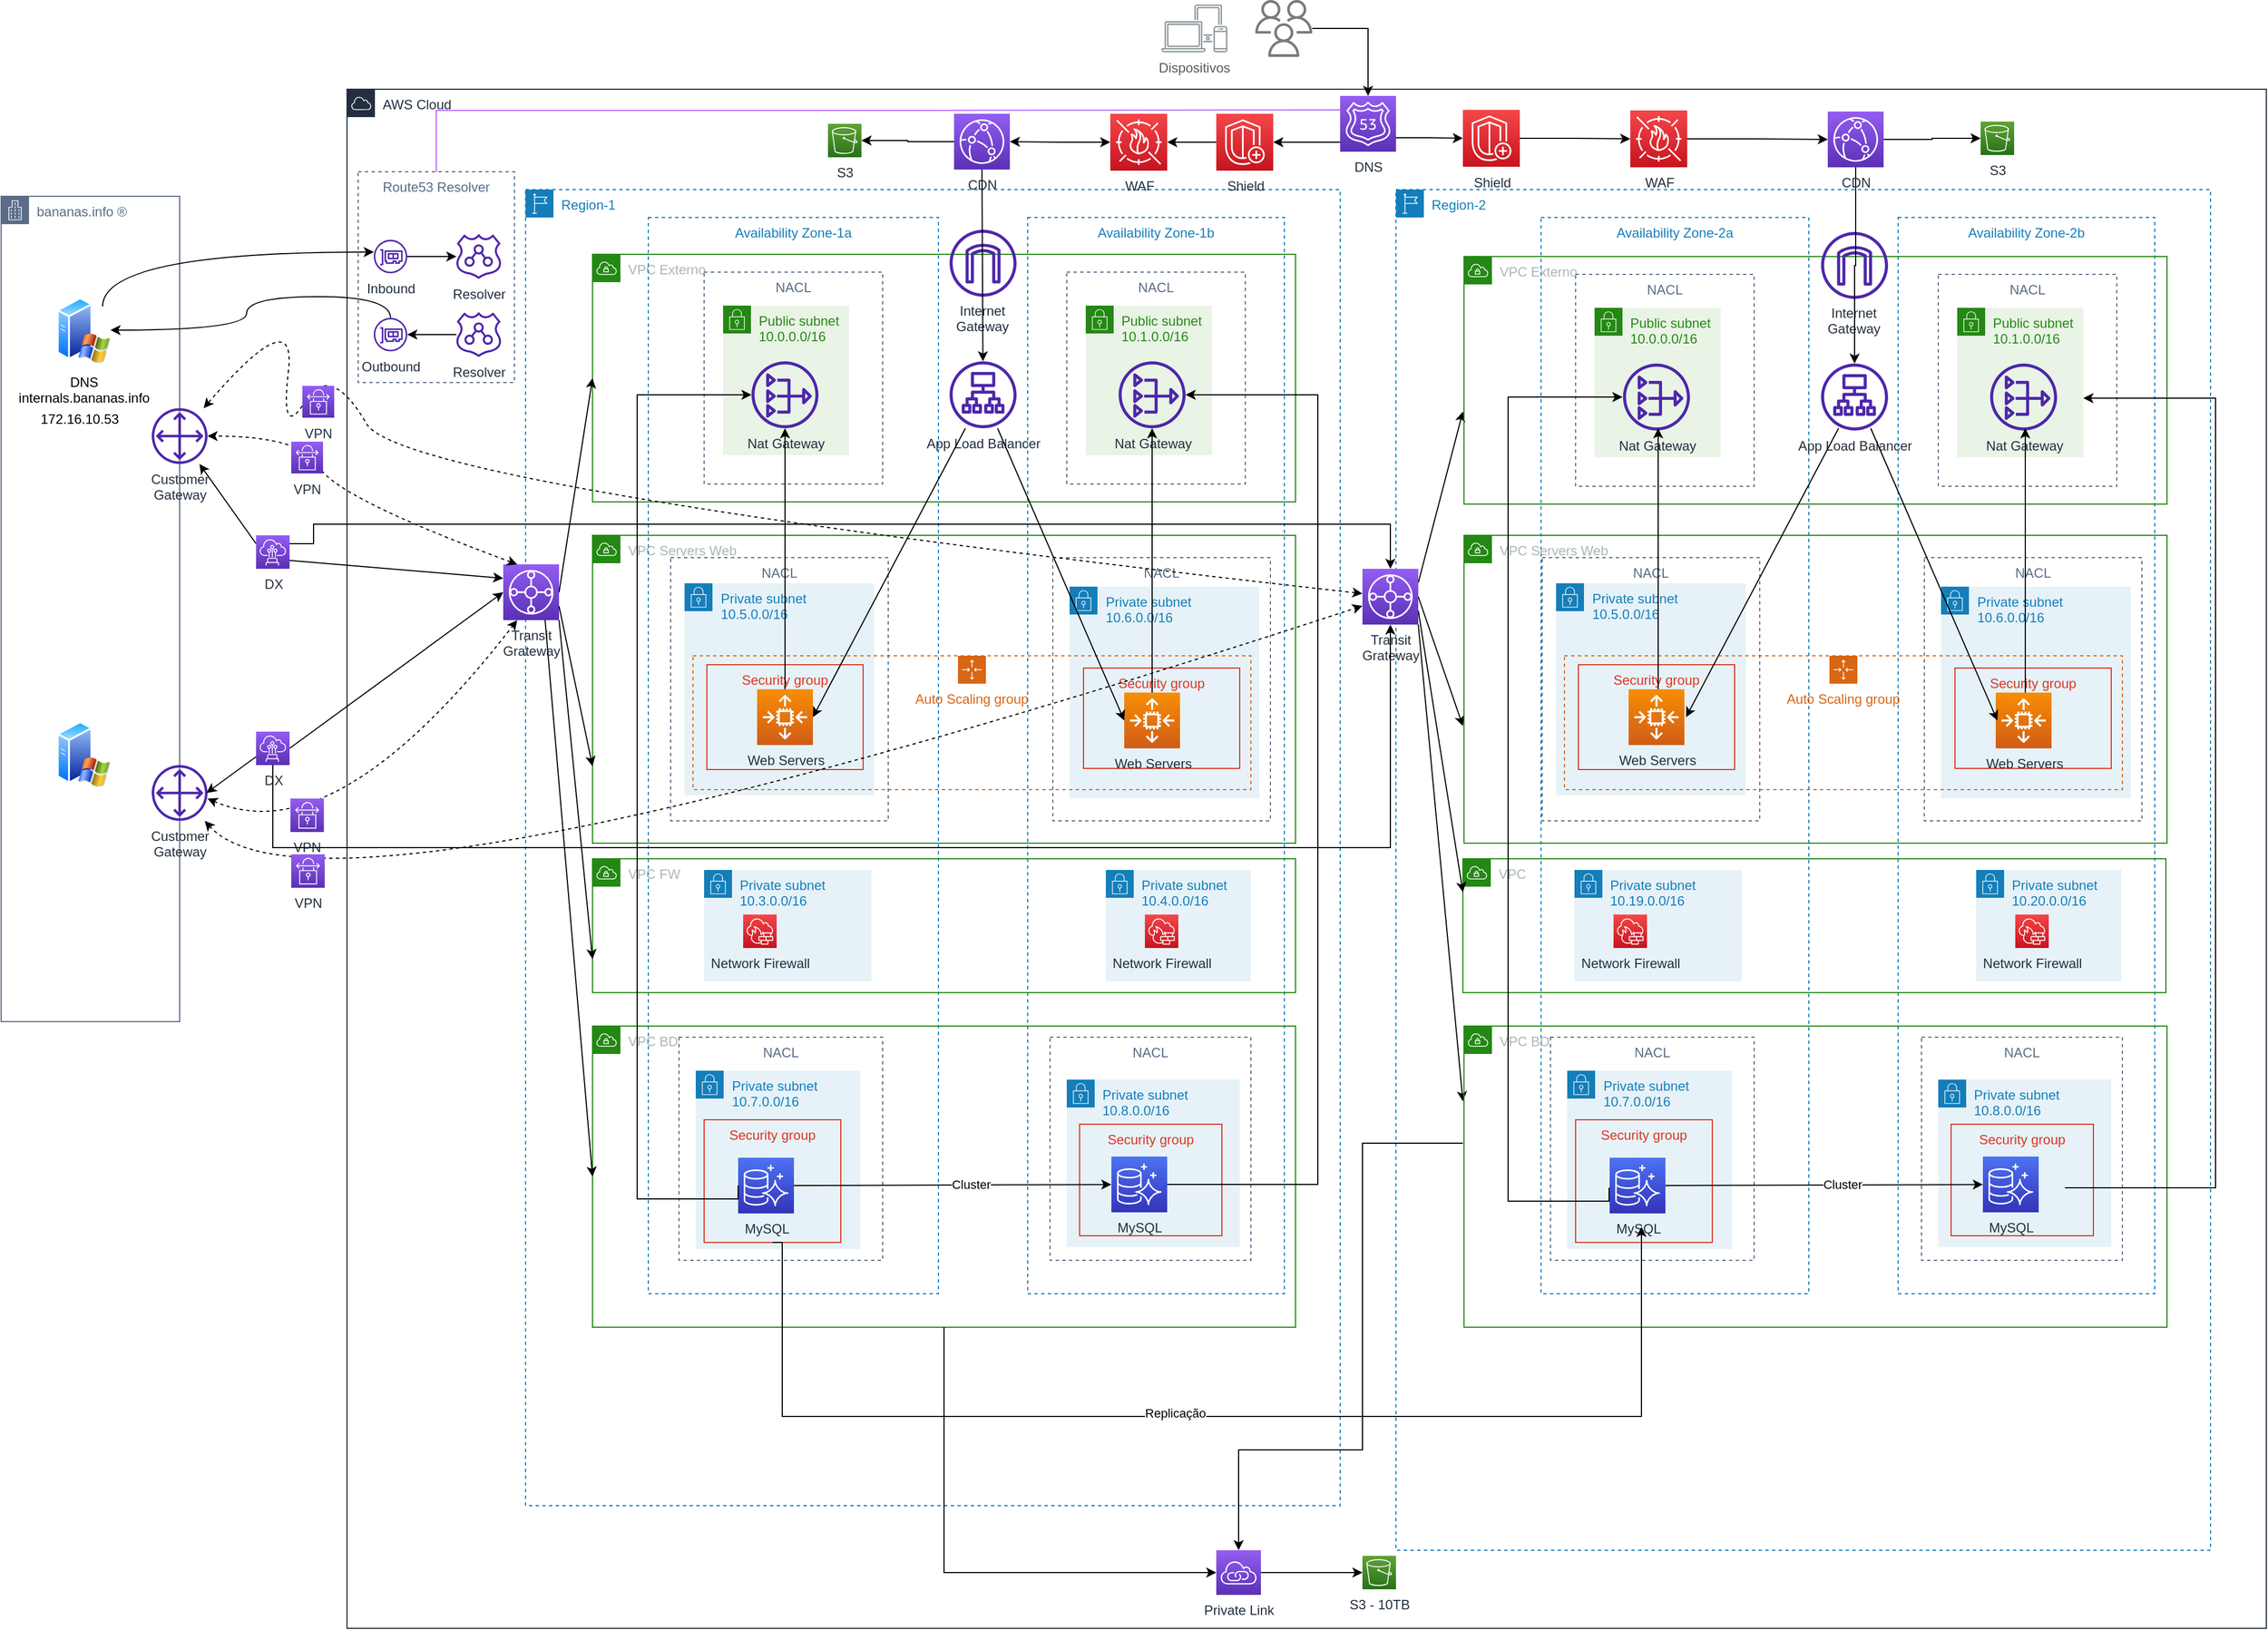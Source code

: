 <mxfile version="20.2.8" type="device"><diagram id="HaMeA7HkGNE9Ynm7n4hS" name="Página-1"><mxGraphModel dx="3437" dy="1175" grid="1" gridSize="10" guides="1" tooltips="1" connect="1" arrows="1" fold="1" page="1" pageScale="1" pageWidth="1169" pageHeight="827" math="0" shadow="0"><root><mxCell id="0"/><mxCell id="1" parent="0"/><mxCell id="5pOo0MNIu1vG4WOtXvsn-2" value="bananas.info ®" style="points=[[0,0],[0.25,0],[0.5,0],[0.75,0],[1,0],[1,0.25],[1,0.5],[1,0.75],[1,1],[0.75,1],[0.5,1],[0.25,1],[0,1],[0,0.75],[0,0.5],[0,0.25]];outlineConnect=0;gradientColor=none;html=1;whiteSpace=wrap;fontSize=12;fontStyle=0;container=1;pointerEvents=0;collapsible=0;recursiveResize=0;shape=mxgraph.aws4.group;grIcon=mxgraph.aws4.group_corporate_data_center;strokeColor=#5A6C86;fillColor=none;verticalAlign=top;align=left;spacingLeft=30;fontColor=#5A6C86;dashed=0;" parent="1" vertex="1"><mxGeometry x="40" y="186" width="160" height="740" as="geometry"/></mxCell><mxCell id="5pOo0MNIu1vG4WOtXvsn-28" value="DNS&lt;br&gt;internals.bananas.info" style="aspect=fixed;perimeter=ellipsePerimeter;html=1;align=center;shadow=0;dashed=0;spacingTop=3;image;image=img/lib/active_directory/windows_server_2.svg;" parent="5pOo0MNIu1vG4WOtXvsn-2" vertex="1"><mxGeometry x="50" y="90" width="48" height="60" as="geometry"/></mxCell><mxCell id="5pOo0MNIu1vG4WOtXvsn-29" value="" style="aspect=fixed;perimeter=ellipsePerimeter;html=1;align=center;shadow=0;dashed=0;spacingTop=3;image;image=img/lib/active_directory/windows_server_2.svg;" parent="5pOo0MNIu1vG4WOtXvsn-2" vertex="1"><mxGeometry x="50" y="470" width="48" height="60" as="geometry"/></mxCell><mxCell id="5pOo0MNIu1vG4WOtXvsn-31" value="Customer&lt;br&gt;Gateway" style="sketch=0;outlineConnect=0;fontColor=#232F3E;gradientColor=none;fillColor=#4D27AA;strokeColor=none;dashed=0;verticalLabelPosition=bottom;verticalAlign=top;align=center;html=1;fontSize=12;fontStyle=0;aspect=fixed;pointerEvents=1;shape=mxgraph.aws4.customer_gateway;" parent="5pOo0MNIu1vG4WOtXvsn-2" vertex="1"><mxGeometry x="135" y="510" width="50" height="50" as="geometry"/></mxCell><mxCell id="5pOo0MNIu1vG4WOtXvsn-1" value="AWS Cloud" style="points=[[0,0],[0.25,0],[0.5,0],[0.75,0],[1,0],[1,0.25],[1,0.5],[1,0.75],[1,1],[0.75,1],[0.5,1],[0.25,1],[0,1],[0,0.75],[0,0.5],[0,0.25]];outlineConnect=0;gradientColor=none;html=1;whiteSpace=wrap;fontSize=12;fontStyle=0;container=1;pointerEvents=0;collapsible=0;recursiveResize=0;shape=mxgraph.aws4.group;grIcon=mxgraph.aws4.group_aws_cloud;strokeColor=#232F3E;fillColor=none;verticalAlign=top;align=left;spacingLeft=30;fontColor=#232F3E;dashed=0;" parent="1" vertex="1"><mxGeometry x="350" y="90" width="1720" height="1380" as="geometry"/></mxCell><mxCell id="LIcmTBBPoV8xDMWBZbeL-173" style="edgeStyle=orthogonalEdgeStyle;rounded=0;orthogonalLoop=1;jettySize=auto;html=1;entryX=1;entryY=0.5;entryDx=0;entryDy=0;entryPerimeter=0;fontColor=#000000;" parent="5pOo0MNIu1vG4WOtXvsn-1" source="5pOo0MNIu1vG4WOtXvsn-27" target="Gva9_MnCLc7wvhM-3ECR-10" edge="1"><mxGeometry relative="1" as="geometry"><Array as="points"><mxPoint x="860" y="48"/></Array></mxGeometry></mxCell><mxCell id="Gva9_MnCLc7wvhM-3ECR-53" style="edgeStyle=orthogonalEdgeStyle;rounded=0;orthogonalLoop=1;jettySize=auto;html=1;exitX=1;exitY=0.75;exitDx=0;exitDy=0;exitPerimeter=0;entryX=0;entryY=0.5;entryDx=0;entryDy=0;entryPerimeter=0;strokeColor=#000000;startArrow=none;startFill=0;endArrow=classic;endFill=1;" edge="1" parent="5pOo0MNIu1vG4WOtXvsn-1" source="5pOo0MNIu1vG4WOtXvsn-27" target="Gva9_MnCLc7wvhM-3ECR-52"><mxGeometry relative="1" as="geometry"/></mxCell><mxCell id="5pOo0MNIu1vG4WOtXvsn-27" value="DNS" style="sketch=0;points=[[0,0,0],[0.25,0,0],[0.5,0,0],[0.75,0,0],[1,0,0],[0,1,0],[0.25,1,0],[0.5,1,0],[0.75,1,0],[1,1,0],[0,0.25,0],[0,0.5,0],[0,0.75,0],[1,0.25,0],[1,0.5,0],[1,0.75,0]];outlineConnect=0;fontColor=#232F3E;gradientColor=#945DF2;gradientDirection=north;fillColor=#5A30B5;strokeColor=#ffffff;dashed=0;verticalLabelPosition=bottom;verticalAlign=top;align=center;html=1;fontSize=12;fontStyle=0;aspect=fixed;shape=mxgraph.aws4.resourceIcon;resIcon=mxgraph.aws4.route_53;" parent="5pOo0MNIu1vG4WOtXvsn-1" vertex="1"><mxGeometry x="890" y="6" width="50" height="50" as="geometry"/></mxCell><mxCell id="Gva9_MnCLc7wvhM-3ECR-57" value="" style="edgeStyle=orthogonalEdgeStyle;rounded=0;orthogonalLoop=1;jettySize=auto;html=1;strokeColor=#000000;startArrow=none;startFill=0;endArrow=classic;endFill=1;" edge="1" parent="5pOo0MNIu1vG4WOtXvsn-1" source="BRITnknowRjfXfQ6orLm-1" target="BRITnknowRjfXfQ6orLm-5"><mxGeometry relative="1" as="geometry"/></mxCell><mxCell id="BRITnknowRjfXfQ6orLm-1" value="CDN" style="sketch=0;points=[[0,0,0],[0.25,0,0],[0.5,0,0],[0.75,0,0],[1,0,0],[0,1,0],[0.25,1,0],[0.5,1,0],[0.75,1,0],[1,1,0],[0,0.25,0],[0,0.5,0],[0,0.75,0],[1,0.25,0],[1,0.5,0],[1,0.75,0]];outlineConnect=0;fontColor=#232F3E;gradientColor=#945DF2;gradientDirection=north;fillColor=#5A30B5;strokeColor=#ffffff;dashed=0;verticalLabelPosition=bottom;verticalAlign=top;align=center;html=1;fontSize=12;fontStyle=0;aspect=fixed;shape=mxgraph.aws4.resourceIcon;resIcon=mxgraph.aws4.cloudfront;movableLabel=1;" parent="5pOo0MNIu1vG4WOtXvsn-1" vertex="1"><mxGeometry x="544" y="22" width="50" height="50" as="geometry"/></mxCell><mxCell id="BRITnknowRjfXfQ6orLm-5" value="S3" style="sketch=0;points=[[0,0,0],[0.25,0,0],[0.5,0,0],[0.75,0,0],[1,0,0],[0,1,0],[0.25,1,0],[0.5,1,0],[0.75,1,0],[1,1,0],[0,0.25,0],[0,0.5,0],[0,0.75,0],[1,0.25,0],[1,0.5,0],[1,0.75,0]];outlineConnect=0;fontColor=#232F3E;gradientColor=#60A337;gradientDirection=north;fillColor=#277116;strokeColor=#ffffff;dashed=0;verticalLabelPosition=bottom;verticalAlign=top;align=center;html=1;fontSize=12;fontStyle=0;aspect=fixed;shape=mxgraph.aws4.resourceIcon;resIcon=mxgraph.aws4.s3;" parent="5pOo0MNIu1vG4WOtXvsn-1" vertex="1"><mxGeometry x="431" y="31" width="30" height="30" as="geometry"/></mxCell><mxCell id="LIcmTBBPoV8xDMWBZbeL-5" value="Region-1" style="points=[[0,0],[0.25,0],[0.5,0],[0.75,0],[1,0],[1,0.25],[1,0.5],[1,0.75],[1,1],[0.75,1],[0.5,1],[0.25,1],[0,1],[0,0.75],[0,0.5],[0,0.25]];outlineConnect=0;gradientColor=none;html=1;whiteSpace=wrap;fontSize=12;fontStyle=0;container=1;pointerEvents=0;collapsible=0;recursiveResize=0;shape=mxgraph.aws4.group;grIcon=mxgraph.aws4.group_region;strokeColor=#147EBA;fillColor=none;verticalAlign=top;align=left;spacingLeft=30;fontColor=#147EBA;dashed=1;" parent="5pOo0MNIu1vG4WOtXvsn-1" vertex="1"><mxGeometry x="160" y="90" width="730" height="1180" as="geometry"/></mxCell><mxCell id="LIcmTBBPoV8xDMWBZbeL-71" value="Private subnet&lt;br&gt;10.5.0.0/16" style="points=[[0,0],[0.25,0],[0.5,0],[0.75,0],[1,0],[1,0.25],[1,0.5],[1,0.75],[1,1],[0.75,1],[0.5,1],[0.25,1],[0,1],[0,0.75],[0,0.5],[0,0.25]];outlineConnect=0;gradientColor=none;html=1;whiteSpace=wrap;fontSize=12;fontStyle=0;container=1;pointerEvents=0;collapsible=0;recursiveResize=0;shape=mxgraph.aws4.group;grIcon=mxgraph.aws4.group_security_group;grStroke=0;strokeColor=#147EBA;fillColor=#E6F2F8;verticalAlign=top;align=left;spacingLeft=30;fontColor=#147EBA;dashed=0;" parent="LIcmTBBPoV8xDMWBZbeL-5" vertex="1"><mxGeometry x="142.5" y="353" width="170" height="190" as="geometry"/></mxCell><mxCell id="LIcmTBBPoV8xDMWBZbeL-74" value="Private subnet&lt;br&gt;10.6.0.0/16" style="points=[[0,0],[0.25,0],[0.5,0],[0.75,0],[1,0],[1,0.25],[1,0.5],[1,0.75],[1,1],[0.75,1],[0.5,1],[0.25,1],[0,1],[0,0.75],[0,0.5],[0,0.25]];outlineConnect=0;gradientColor=none;html=1;whiteSpace=wrap;fontSize=12;fontStyle=0;container=1;pointerEvents=0;collapsible=0;recursiveResize=0;shape=mxgraph.aws4.group;grIcon=mxgraph.aws4.group_security_group;grStroke=0;strokeColor=#147EBA;fillColor=#E6F2F8;verticalAlign=top;align=left;spacingLeft=30;fontColor=#147EBA;dashed=0;" parent="LIcmTBBPoV8xDMWBZbeL-5" vertex="1"><mxGeometry x="487.5" y="356" width="170" height="190" as="geometry"/></mxCell><mxCell id="5PF2g_Myh6jVkhHiyjQn-17" value="Security group" style="fillColor=none;strokeColor=#DD3522;verticalAlign=top;fontStyle=0;fontColor=#DD3522;" parent="LIcmTBBPoV8xDMWBZbeL-74" vertex="1"><mxGeometry x="12.5" y="73" width="140" height="90" as="geometry"/></mxCell><mxCell id="LIcmTBBPoV8xDMWBZbeL-6" value="VPC Externo" style="points=[[0,0],[0.25,0],[0.5,0],[0.75,0],[1,0],[1,0.25],[1,0.5],[1,0.75],[1,1],[0.75,1],[0.5,1],[0.25,1],[0,1],[0,0.75],[0,0.5],[0,0.25]];outlineConnect=0;gradientColor=none;html=1;whiteSpace=wrap;fontSize=12;fontStyle=0;container=1;pointerEvents=0;collapsible=0;recursiveResize=0;shape=mxgraph.aws4.group;grIcon=mxgraph.aws4.group_vpc;strokeColor=#248814;fillColor=none;verticalAlign=top;align=left;spacingLeft=30;fontColor=#AAB7B8;dashed=0;" parent="LIcmTBBPoV8xDMWBZbeL-5" vertex="1"><mxGeometry x="60" y="58" width="630" height="222" as="geometry"/></mxCell><mxCell id="5PF2g_Myh6jVkhHiyjQn-3" value="Internet&lt;br&gt;Gateway" style="sketch=0;outlineConnect=0;fontColor=#232F3E;gradientColor=none;fillColor=#4D27AA;strokeColor=none;dashed=0;verticalLabelPosition=bottom;verticalAlign=top;align=center;html=1;fontSize=12;fontStyle=0;aspect=fixed;pointerEvents=1;shape=mxgraph.aws4.internet_gateway;direction=east;movableLabel=1;" parent="LIcmTBBPoV8xDMWBZbeL-6" vertex="1"><mxGeometry x="320" y="-22" width="60" height="60" as="geometry"><mxPoint x="-1" y="-1" as="offset"/></mxGeometry></mxCell><mxCell id="5PF2g_Myh6jVkhHiyjQn-18" value="App Load Balancer" style="sketch=0;outlineConnect=0;fontColor=#232F3E;gradientColor=none;fillColor=#4D27AA;strokeColor=none;dashed=0;verticalLabelPosition=bottom;verticalAlign=top;align=center;html=1;fontSize=12;fontStyle=0;aspect=fixed;pointerEvents=1;shape=mxgraph.aws4.application_load_balancer;" parent="LIcmTBBPoV8xDMWBZbeL-6" vertex="1"><mxGeometry x="320" y="96" width="60" height="60" as="geometry"/></mxCell><mxCell id="LIcmTBBPoV8xDMWBZbeL-22" value="VPC Servers Web" style="points=[[0,0],[0.25,0],[0.5,0],[0.75,0],[1,0],[1,0.25],[1,0.5],[1,0.75],[1,1],[0.75,1],[0.5,1],[0.25,1],[0,1],[0,0.75],[0,0.5],[0,0.25]];outlineConnect=0;gradientColor=none;html=1;whiteSpace=wrap;fontSize=12;fontStyle=0;container=1;pointerEvents=0;collapsible=0;recursiveResize=0;shape=mxgraph.aws4.group;grIcon=mxgraph.aws4.group_vpc;strokeColor=#248814;fillColor=none;verticalAlign=top;align=left;spacingLeft=30;fontColor=#AAB7B8;dashed=0;" parent="LIcmTBBPoV8xDMWBZbeL-5" vertex="1"><mxGeometry x="60" y="310" width="630" height="276" as="geometry"/></mxCell><mxCell id="LIcmTBBPoV8xDMWBZbeL-76" value="Auto Scaling group" style="points=[[0,0],[0.25,0],[0.5,0],[0.75,0],[1,0],[1,0.25],[1,0.5],[1,0.75],[1,1],[0.75,1],[0.5,1],[0.25,1],[0,1],[0,0.75],[0,0.5],[0,0.25]];outlineConnect=0;gradientColor=none;html=1;whiteSpace=wrap;fontSize=12;fontStyle=0;container=1;pointerEvents=0;collapsible=0;recursiveResize=0;shape=mxgraph.aws4.groupCenter;grIcon=mxgraph.aws4.group_auto_scaling_group;grStroke=1;strokeColor=#D86613;fillColor=none;verticalAlign=top;align=center;fontColor=#D86613;dashed=1;spacingTop=25;" parent="LIcmTBBPoV8xDMWBZbeL-22" vertex="1"><mxGeometry x="90" y="108" width="500" height="120" as="geometry"/></mxCell><mxCell id="LIcmTBBPoV8xDMWBZbeL-23" value="Availability Zone-1a" style="fillColor=none;strokeColor=#147EBA;dashed=1;verticalAlign=top;fontStyle=0;fontColor=#147EBA;" parent="LIcmTBBPoV8xDMWBZbeL-5" vertex="1"><mxGeometry x="110" y="25" width="260" height="965" as="geometry"/></mxCell><mxCell id="LIcmTBBPoV8xDMWBZbeL-24" value="Availability Zone-1b" style="fillColor=none;strokeColor=#147EBA;dashed=1;verticalAlign=top;fontStyle=0;fontColor=#147EBA;" parent="LIcmTBBPoV8xDMWBZbeL-5" vertex="1"><mxGeometry x="450" y="25" width="230" height="965" as="geometry"/></mxCell><mxCell id="LIcmTBBPoV8xDMWBZbeL-34" value="NACL" style="fillColor=none;strokeColor=#5A6C86;dashed=1;verticalAlign=top;fontStyle=0;fontColor=#5A6C86;" parent="LIcmTBBPoV8xDMWBZbeL-5" vertex="1"><mxGeometry x="130" y="330" width="195" height="236" as="geometry"/></mxCell><mxCell id="LIcmTBBPoV8xDMWBZbeL-52" value="VPC FW" style="points=[[0,0],[0.25,0],[0.5,0],[0.75,0],[1,0],[1,0.25],[1,0.5],[1,0.75],[1,1],[0.75,1],[0.5,1],[0.25,1],[0,1],[0,0.75],[0,0.5],[0,0.25]];outlineConnect=0;gradientColor=none;html=1;whiteSpace=wrap;fontSize=12;fontStyle=0;container=1;pointerEvents=0;collapsible=0;recursiveResize=0;shape=mxgraph.aws4.group;grIcon=mxgraph.aws4.group_vpc;strokeColor=#248814;fillColor=none;verticalAlign=top;align=left;spacingLeft=30;fontColor=#AAB7B8;dashed=0;" parent="LIcmTBBPoV8xDMWBZbeL-5" vertex="1"><mxGeometry x="60" y="600" width="630" height="120" as="geometry"/></mxCell><mxCell id="LIcmTBBPoV8xDMWBZbeL-63" value="Private subnet&lt;br&gt;10.4.0.0/16" style="points=[[0,0],[0.25,0],[0.5,0],[0.75,0],[1,0],[1,0.25],[1,0.5],[1,0.75],[1,1],[0.75,1],[0.5,1],[0.25,1],[0,1],[0,0.75],[0,0.5],[0,0.25]];outlineConnect=0;gradientColor=none;html=1;whiteSpace=wrap;fontSize=12;fontStyle=0;container=1;pointerEvents=0;collapsible=0;recursiveResize=0;shape=mxgraph.aws4.group;grIcon=mxgraph.aws4.group_security_group;grStroke=0;strokeColor=#147EBA;fillColor=#E6F2F8;verticalAlign=top;align=left;spacingLeft=30;fontColor=#147EBA;dashed=0;" parent="LIcmTBBPoV8xDMWBZbeL-52" vertex="1"><mxGeometry x="460" y="10" width="130" height="100" as="geometry"/></mxCell><mxCell id="LIcmTBBPoV8xDMWBZbeL-64" value="Network Firewall" style="sketch=0;points=[[0,0,0],[0.25,0,0],[0.5,0,0],[0.75,0,0],[1,0,0],[0,1,0],[0.25,1,0],[0.5,1,0],[0.75,1,0],[1,1,0],[0,0.25,0],[0,0.5,0],[0,0.75,0],[1,0.25,0],[1,0.5,0],[1,0.75,0]];outlineConnect=0;fontColor=#232F3E;gradientColor=#F54749;gradientDirection=north;fillColor=#C7131F;strokeColor=#ffffff;dashed=0;verticalLabelPosition=bottom;verticalAlign=top;align=center;html=1;fontSize=12;fontStyle=0;aspect=fixed;shape=mxgraph.aws4.resourceIcon;resIcon=mxgraph.aws4.network_firewall;" parent="LIcmTBBPoV8xDMWBZbeL-63" vertex="1"><mxGeometry x="35" y="40" width="30" height="30" as="geometry"/></mxCell><mxCell id="LIcmTBBPoV8xDMWBZbeL-61" value="Private subnet&lt;br&gt;10.3.0.0/16" style="points=[[0,0],[0.25,0],[0.5,0],[0.75,0],[1,0],[1,0.25],[1,0.5],[1,0.75],[1,1],[0.75,1],[0.5,1],[0.25,1],[0,1],[0,0.75],[0,0.5],[0,0.25]];outlineConnect=0;gradientColor=none;html=1;whiteSpace=wrap;fontSize=12;fontStyle=0;container=1;pointerEvents=0;collapsible=0;recursiveResize=0;shape=mxgraph.aws4.group;grIcon=mxgraph.aws4.group_security_group;grStroke=0;strokeColor=#147EBA;fillColor=#E6F2F8;verticalAlign=top;align=left;spacingLeft=30;fontColor=#147EBA;dashed=0;" parent="LIcmTBBPoV8xDMWBZbeL-52" vertex="1"><mxGeometry x="100" y="10" width="150" height="100" as="geometry"/></mxCell><mxCell id="LIcmTBBPoV8xDMWBZbeL-62" value="Network Firewall" style="sketch=0;points=[[0,0,0],[0.25,0,0],[0.5,0,0],[0.75,0,0],[1,0,0],[0,1,0],[0.25,1,0],[0.5,1,0],[0.75,1,0],[1,1,0],[0,0.25,0],[0,0.5,0],[0,0.75,0],[1,0.25,0],[1,0.5,0],[1,0.75,0]];outlineConnect=0;fontColor=#232F3E;gradientColor=#F54749;gradientDirection=north;fillColor=#C7131F;strokeColor=#ffffff;dashed=0;verticalLabelPosition=bottom;verticalAlign=top;align=center;html=1;fontSize=12;fontStyle=0;aspect=fixed;shape=mxgraph.aws4.resourceIcon;resIcon=mxgraph.aws4.network_firewall;" parent="LIcmTBBPoV8xDMWBZbeL-61" vertex="1"><mxGeometry x="35" y="40" width="30" height="30" as="geometry"/></mxCell><mxCell id="LIcmTBBPoV8xDMWBZbeL-60" value="VPC BD" style="points=[[0,0],[0.25,0],[0.5,0],[0.75,0],[1,0],[1,0.25],[1,0.5],[1,0.75],[1,1],[0.75,1],[0.5,1],[0.25,1],[0,1],[0,0.75],[0,0.5],[0,0.25]];outlineConnect=0;gradientColor=none;html=1;whiteSpace=wrap;fontSize=12;fontStyle=0;container=1;pointerEvents=0;collapsible=0;recursiveResize=0;shape=mxgraph.aws4.group;grIcon=mxgraph.aws4.group_vpc;strokeColor=#248814;fillColor=none;verticalAlign=top;align=left;spacingLeft=30;fontColor=#AAB7B8;dashed=0;" parent="LIcmTBBPoV8xDMWBZbeL-5" vertex="1"><mxGeometry x="60" y="750" width="630" height="270" as="geometry"/></mxCell><mxCell id="LIcmTBBPoV8xDMWBZbeL-184" value="NACL" style="fillColor=none;strokeColor=#5A6C86;dashed=1;verticalAlign=top;fontStyle=0;fontColor=#5A6C86;" parent="LIcmTBBPoV8xDMWBZbeL-60" vertex="1"><mxGeometry x="77.5" y="10" width="182.5" height="200" as="geometry"/></mxCell><mxCell id="LIcmTBBPoV8xDMWBZbeL-87" value="Private subnet&lt;br&gt;10.7.0.0/16" style="points=[[0,0],[0.25,0],[0.5,0],[0.75,0],[1,0],[1,0.25],[1,0.5],[1,0.75],[1,1],[0.75,1],[0.5,1],[0.25,1],[0,1],[0,0.75],[0,0.5],[0,0.25]];outlineConnect=0;gradientColor=none;html=1;whiteSpace=wrap;fontSize=12;fontStyle=0;container=1;pointerEvents=0;collapsible=0;recursiveResize=0;shape=mxgraph.aws4.group;grIcon=mxgraph.aws4.group_security_group;grStroke=0;strokeColor=#147EBA;fillColor=#E6F2F8;verticalAlign=top;align=left;spacingLeft=30;fontColor=#147EBA;dashed=0;" parent="LIcmTBBPoV8xDMWBZbeL-60" vertex="1"><mxGeometry x="92.5" y="40" width="147.5" height="160" as="geometry"/></mxCell><mxCell id="LIcmTBBPoV8xDMWBZbeL-191" value="Security group" style="fillColor=none;strokeColor=#DD3522;verticalAlign=top;fontStyle=0;fontColor=#DD3522;" parent="LIcmTBBPoV8xDMWBZbeL-87" vertex="1"><mxGeometry x="7.5" y="44" width="122.5" height="110" as="geometry"/></mxCell><mxCell id="LIcmTBBPoV8xDMWBZbeL-192" value="MySQL" style="sketch=0;points=[[0,0,0],[0.25,0,0],[0.5,0,0],[0.75,0,0],[1,0,0],[0,1,0],[0.25,1,0],[0.5,1,0],[0.75,1,0],[1,1,0],[0,0.25,0],[0,0.5,0],[0,0.75,0],[1,0.25,0],[1,0.5,0],[1,0.75,0]];outlineConnect=0;fontColor=#232F3E;gradientColor=#4D72F3;gradientDirection=north;fillColor=#3334B9;strokeColor=#ffffff;dashed=0;verticalLabelPosition=bottom;verticalAlign=top;align=center;html=1;fontSize=12;fontStyle=0;aspect=fixed;shape=mxgraph.aws4.resourceIcon;resIcon=mxgraph.aws4.aurora;" parent="LIcmTBBPoV8xDMWBZbeL-87" vertex="1"><mxGeometry x="38" y="78" width="50" height="50" as="geometry"/></mxCell><mxCell id="LIcmTBBPoV8xDMWBZbeL-187" value="NACL" style="fillColor=none;strokeColor=#5A6C86;dashed=1;verticalAlign=top;fontStyle=0;fontColor=#5A6C86;" parent="LIcmTBBPoV8xDMWBZbeL-60" vertex="1"><mxGeometry x="410" y="10" width="180" height="200" as="geometry"/></mxCell><mxCell id="LIcmTBBPoV8xDMWBZbeL-188" value="Private subnet&lt;br&gt;10.8.0.0/16" style="points=[[0,0],[0.25,0],[0.5,0],[0.75,0],[1,0],[1,0.25],[1,0.5],[1,0.75],[1,1],[0.75,1],[0.5,1],[0.25,1],[0,1],[0,0.75],[0,0.5],[0,0.25]];outlineConnect=0;gradientColor=none;html=1;whiteSpace=wrap;fontSize=12;fontStyle=0;container=1;pointerEvents=0;collapsible=0;recursiveResize=0;shape=mxgraph.aws4.group;grIcon=mxgraph.aws4.group_security_group;grStroke=0;strokeColor=#147EBA;fillColor=#E6F2F8;verticalAlign=top;align=left;spacingLeft=30;fontColor=#147EBA;dashed=0;" parent="LIcmTBBPoV8xDMWBZbeL-60" vertex="1"><mxGeometry x="425" y="48" width="155" height="150" as="geometry"/></mxCell><mxCell id="LIcmTBBPoV8xDMWBZbeL-193" value="Security group" style="fillColor=none;strokeColor=#DD3522;verticalAlign=top;fontStyle=0;fontColor=#DD3522;" parent="LIcmTBBPoV8xDMWBZbeL-188" vertex="1"><mxGeometry x="11.5" y="40" width="127.5" height="100" as="geometry"/></mxCell><mxCell id="LIcmTBBPoV8xDMWBZbeL-194" value="MySQL" style="sketch=0;points=[[0,0,0],[0.25,0,0],[0.5,0,0],[0.75,0,0],[1,0,0],[0,1,0],[0.25,1,0],[0.5,1,0],[0.75,1,0],[1,1,0],[0,0.25,0],[0,0.5,0],[0,0.75,0],[1,0.25,0],[1,0.5,0],[1,0.75,0]];outlineConnect=0;fontColor=#232F3E;gradientColor=#4D72F3;gradientDirection=north;fillColor=#3334B9;strokeColor=#ffffff;dashed=0;verticalLabelPosition=bottom;verticalAlign=top;align=center;html=1;fontSize=12;fontStyle=0;aspect=fixed;shape=mxgraph.aws4.resourceIcon;resIcon=mxgraph.aws4.aurora;" parent="LIcmTBBPoV8xDMWBZbeL-188" vertex="1"><mxGeometry x="40" y="69" width="50" height="50" as="geometry"/></mxCell><mxCell id="LIcmTBBPoV8xDMWBZbeL-91" style="edgeStyle=none;rounded=0;orthogonalLoop=1;jettySize=auto;html=1;fontColor=#00FF00;exitX=1;exitY=0.5;exitDx=0;exitDy=0;exitPerimeter=0;" parent="LIcmTBBPoV8xDMWBZbeL-60" source="LIcmTBBPoV8xDMWBZbeL-192" target="LIcmTBBPoV8xDMWBZbeL-194" edge="1"><mxGeometry relative="1" as="geometry"><mxPoint x="180.5" y="125.726" as="sourcePoint"/><mxPoint x="430" y="139.382" as="targetPoint"/></mxGeometry></mxCell><mxCell id="LIcmTBBPoV8xDMWBZbeL-92" value="&lt;font color=&quot;#000000&quot;&gt;Cluster&lt;/font&gt;" style="edgeLabel;html=1;align=center;verticalAlign=middle;resizable=0;points=[];fontColor=#00FF00;" parent="LIcmTBBPoV8xDMWBZbeL-91" vertex="1" connectable="0"><mxGeometry x="0.112" y="1" relative="1" as="geometry"><mxPoint as="offset"/></mxGeometry></mxCell><mxCell id="LIcmTBBPoV8xDMWBZbeL-73" value="NACL" style="fillColor=none;strokeColor=#5A6C86;dashed=1;verticalAlign=top;fontStyle=0;fontColor=#5A6C86;" parent="LIcmTBBPoV8xDMWBZbeL-5" vertex="1"><mxGeometry x="472.5" y="330" width="195" height="236" as="geometry"/></mxCell><mxCell id="LIcmTBBPoV8xDMWBZbeL-78" value="Security group" style="fillColor=none;strokeColor=#DD3522;verticalAlign=top;fontStyle=0;fontColor=#DD3522;" parent="LIcmTBBPoV8xDMWBZbeL-5" vertex="1"><mxGeometry x="162.5" y="426" width="140" height="94" as="geometry"/></mxCell><mxCell id="LIcmTBBPoV8xDMWBZbeL-79" value="Web Servers" style="sketch=0;points=[[0,0,0],[0.25,0,0],[0.5,0,0],[0.75,0,0],[1,0,0],[0,1,0],[0.25,1,0],[0.5,1,0],[0.75,1,0],[1,1,0],[0,0.25,0],[0,0.5,0],[0,0.75,0],[1,0.25,0],[1,0.5,0],[1,0.75,0]];outlineConnect=0;fontColor=#232F3E;gradientColor=#F78E04;gradientDirection=north;fillColor=#D05C17;strokeColor=#ffffff;dashed=0;verticalLabelPosition=bottom;verticalAlign=top;align=center;html=1;fontSize=12;fontStyle=0;aspect=fixed;shape=mxgraph.aws4.resourceIcon;resIcon=mxgraph.aws4.auto_scaling2;" parent="LIcmTBBPoV8xDMWBZbeL-5" vertex="1"><mxGeometry x="207.5" y="448" width="50" height="50" as="geometry"/></mxCell><mxCell id="LIcmTBBPoV8xDMWBZbeL-81" value="Web Servers" style="sketch=0;points=[[0,0,0],[0.25,0,0],[0.5,0,0],[0.75,0,0],[1,0,0],[0,1,0],[0.25,1,0],[0.5,1,0],[0.75,1,0],[1,1,0],[0,0.25,0],[0,0.5,0],[0,0.75,0],[1,0.25,0],[1,0.5,0],[1,0.75,0]];outlineConnect=0;fontColor=#232F3E;gradientColor=#F78E04;gradientDirection=north;fillColor=#D05C17;strokeColor=#ffffff;dashed=0;verticalLabelPosition=bottom;verticalAlign=top;align=center;html=1;fontSize=12;fontStyle=0;aspect=fixed;shape=mxgraph.aws4.resourceIcon;resIcon=mxgraph.aws4.auto_scaling2;" parent="LIcmTBBPoV8xDMWBZbeL-5" vertex="1"><mxGeometry x="536.5" y="451" width="50" height="50" as="geometry"/></mxCell><mxCell id="5pOo0MNIu1vG4WOtXvsn-30" value="Transit&lt;br&gt;Grateway" style="sketch=0;points=[[0,0,0],[0.25,0,0],[0.5,0,0],[0.75,0,0],[1,0,0],[0,1,0],[0.25,1,0],[0.5,1,0],[0.75,1,0],[1,1,0],[0,0.25,0],[0,0.5,0],[0,0.75,0],[1,0.25,0],[1,0.5,0],[1,0.75,0]];outlineConnect=0;fontColor=#232F3E;gradientColor=#945DF2;gradientDirection=north;fillColor=#5A30B5;strokeColor=#ffffff;dashed=0;verticalLabelPosition=bottom;verticalAlign=top;align=center;html=1;fontSize=12;fontStyle=0;aspect=fixed;shape=mxgraph.aws4.resourceIcon;resIcon=mxgraph.aws4.transit_gateway;" parent="LIcmTBBPoV8xDMWBZbeL-5" vertex="1"><mxGeometry x="-20" y="336" width="50" height="50" as="geometry"/></mxCell><mxCell id="LIcmTBBPoV8xDMWBZbeL-95" style="edgeStyle=none;rounded=0;orthogonalLoop=1;jettySize=auto;html=1;exitX=0.75;exitY=1;exitDx=0;exitDy=0;exitPerimeter=0;entryX=0;entryY=0.5;entryDx=0;entryDy=0;fontColor=#000000;" parent="LIcmTBBPoV8xDMWBZbeL-5" source="5pOo0MNIu1vG4WOtXvsn-30" target="LIcmTBBPoV8xDMWBZbeL-60" edge="1"><mxGeometry relative="1" as="geometry"/></mxCell><mxCell id="LIcmTBBPoV8xDMWBZbeL-96" style="edgeStyle=none;rounded=0;orthogonalLoop=1;jettySize=auto;html=1;exitX=1;exitY=1;exitDx=0;exitDy=0;exitPerimeter=0;entryX=0;entryY=0.75;entryDx=0;entryDy=0;fontColor=#000000;" parent="LIcmTBBPoV8xDMWBZbeL-5" source="5pOo0MNIu1vG4WOtXvsn-30" target="LIcmTBBPoV8xDMWBZbeL-52" edge="1"><mxGeometry relative="1" as="geometry"/></mxCell><mxCell id="LIcmTBBPoV8xDMWBZbeL-97" style="edgeStyle=none;rounded=0;orthogonalLoop=1;jettySize=auto;html=1;exitX=1;exitY=0.75;exitDx=0;exitDy=0;exitPerimeter=0;entryX=0;entryY=0.75;entryDx=0;entryDy=0;fontColor=#000000;" parent="LIcmTBBPoV8xDMWBZbeL-5" source="5pOo0MNIu1vG4WOtXvsn-30" target="LIcmTBBPoV8xDMWBZbeL-22" edge="1"><mxGeometry relative="1" as="geometry"/></mxCell><mxCell id="LIcmTBBPoV8xDMWBZbeL-98" style="edgeStyle=none;rounded=0;orthogonalLoop=1;jettySize=auto;html=1;exitX=1;exitY=0.5;exitDx=0;exitDy=0;exitPerimeter=0;entryX=0;entryY=0.5;entryDx=0;entryDy=0;fontColor=#000000;" parent="LIcmTBBPoV8xDMWBZbeL-5" source="5pOo0MNIu1vG4WOtXvsn-30" target="LIcmTBBPoV8xDMWBZbeL-6" edge="1"><mxGeometry relative="1" as="geometry"/></mxCell><mxCell id="LIcmTBBPoV8xDMWBZbeL-54" value="NACL" style="fillColor=none;strokeColor=#5A6C86;dashed=1;verticalAlign=top;fontStyle=0;fontColor=#5A6C86;" parent="LIcmTBBPoV8xDMWBZbeL-5" vertex="1"><mxGeometry x="160" y="74" width="160" height="190" as="geometry"/></mxCell><mxCell id="LIcmTBBPoV8xDMWBZbeL-55" value="Public subnet&lt;br&gt;10.0.0.0/16" style="points=[[0,0],[0.25,0],[0.5,0],[0.75,0],[1,0],[1,0.25],[1,0.5],[1,0.75],[1,1],[0.75,1],[0.5,1],[0.25,1],[0,1],[0,0.75],[0,0.5],[0,0.25]];outlineConnect=0;gradientColor=none;html=1;whiteSpace=wrap;fontSize=12;fontStyle=0;container=1;pointerEvents=0;collapsible=0;recursiveResize=0;shape=mxgraph.aws4.group;grIcon=mxgraph.aws4.group_security_group;grStroke=0;strokeColor=#248814;fillColor=#E9F3E6;verticalAlign=top;align=left;spacingLeft=30;fontColor=#248814;dashed=0;" parent="LIcmTBBPoV8xDMWBZbeL-5" vertex="1"><mxGeometry x="177" y="104" width="113" height="134" as="geometry"/></mxCell><mxCell id="LIcmTBBPoV8xDMWBZbeL-56" value="Nat Gateway" style="sketch=0;outlineConnect=0;fontColor=#232F3E;gradientColor=none;fillColor=#4D27AA;strokeColor=none;dashed=0;verticalLabelPosition=bottom;verticalAlign=top;align=center;html=1;fontSize=12;fontStyle=0;aspect=fixed;pointerEvents=1;shape=mxgraph.aws4.nat_gateway;" parent="LIcmTBBPoV8xDMWBZbeL-55" vertex="1"><mxGeometry x="25.5" y="50" width="60" height="60" as="geometry"/></mxCell><mxCell id="LIcmTBBPoV8xDMWBZbeL-69" value="Public subnet&lt;br&gt;10.1.0.0/16" style="points=[[0,0],[0.25,0],[0.5,0],[0.75,0],[1,0],[1,0.25],[1,0.5],[1,0.75],[1,1],[0.75,1],[0.5,1],[0.25,1],[0,1],[0,0.75],[0,0.5],[0,0.25]];outlineConnect=0;gradientColor=none;html=1;whiteSpace=wrap;fontSize=12;fontStyle=0;container=1;pointerEvents=0;collapsible=0;recursiveResize=0;shape=mxgraph.aws4.group;grIcon=mxgraph.aws4.group_security_group;grStroke=0;strokeColor=#248814;fillColor=#E9F3E6;verticalAlign=top;align=left;spacingLeft=30;fontColor=#248814;dashed=0;" parent="LIcmTBBPoV8xDMWBZbeL-5" vertex="1"><mxGeometry x="502" y="104" width="113" height="134" as="geometry"/></mxCell><mxCell id="LIcmTBBPoV8xDMWBZbeL-70" value="Nat Gateway" style="sketch=0;outlineConnect=0;fontColor=#232F3E;gradientColor=none;fillColor=#4D27AA;strokeColor=none;dashed=0;verticalLabelPosition=bottom;verticalAlign=top;align=center;html=1;fontSize=12;fontStyle=0;aspect=fixed;pointerEvents=1;shape=mxgraph.aws4.nat_gateway;" parent="LIcmTBBPoV8xDMWBZbeL-69" vertex="1"><mxGeometry x="29.5" y="50" width="60" height="60" as="geometry"/></mxCell><mxCell id="LIcmTBBPoV8xDMWBZbeL-68" value="NACL" style="fillColor=none;strokeColor=#5A6C86;dashed=1;verticalAlign=top;fontStyle=0;fontColor=#5A6C86;" parent="LIcmTBBPoV8xDMWBZbeL-5" vertex="1"><mxGeometry x="485" y="74" width="160" height="190" as="geometry"/></mxCell><mxCell id="5PF2g_Myh6jVkhHiyjQn-19" style="rounded=0;orthogonalLoop=1;jettySize=auto;html=1;entryX=1;entryY=0.5;entryDx=0;entryDy=0;entryPerimeter=0;" parent="LIcmTBBPoV8xDMWBZbeL-5" source="5PF2g_Myh6jVkhHiyjQn-18" target="LIcmTBBPoV8xDMWBZbeL-79" edge="1"><mxGeometry relative="1" as="geometry"/></mxCell><mxCell id="5PF2g_Myh6jVkhHiyjQn-20" style="rounded=0;orthogonalLoop=1;jettySize=auto;html=1;entryX=0;entryY=0.5;entryDx=0;entryDy=0;entryPerimeter=0;" parent="LIcmTBBPoV8xDMWBZbeL-5" source="5PF2g_Myh6jVkhHiyjQn-18" target="LIcmTBBPoV8xDMWBZbeL-81" edge="1"><mxGeometry relative="1" as="geometry"/></mxCell><mxCell id="Gva9_MnCLc7wvhM-3ECR-1" style="edgeStyle=orthogonalEdgeStyle;rounded=0;orthogonalLoop=1;jettySize=auto;html=1;" edge="1" parent="LIcmTBBPoV8xDMWBZbeL-5" source="LIcmTBBPoV8xDMWBZbeL-79" target="LIcmTBBPoV8xDMWBZbeL-56"><mxGeometry relative="1" as="geometry"/></mxCell><mxCell id="Gva9_MnCLc7wvhM-3ECR-3" style="edgeStyle=orthogonalEdgeStyle;rounded=0;orthogonalLoop=1;jettySize=auto;html=1;startArrow=classic;startFill=1;endArrow=none;endFill=0;" edge="1" parent="LIcmTBBPoV8xDMWBZbeL-5" source="LIcmTBBPoV8xDMWBZbeL-70" target="LIcmTBBPoV8xDMWBZbeL-81"><mxGeometry relative="1" as="geometry"/></mxCell><mxCell id="Gva9_MnCLc7wvhM-3ECR-5" style="edgeStyle=orthogonalEdgeStyle;rounded=0;orthogonalLoop=1;jettySize=auto;html=1;entryX=0;entryY=0.5;entryDx=0;entryDy=0;entryPerimeter=0;startArrow=classic;startFill=1;endArrow=none;endFill=0;" edge="1" parent="LIcmTBBPoV8xDMWBZbeL-5" source="LIcmTBBPoV8xDMWBZbeL-56" target="LIcmTBBPoV8xDMWBZbeL-192"><mxGeometry relative="1" as="geometry"><Array as="points"><mxPoint x="100" y="184"/><mxPoint x="100" y="905"/></Array></mxGeometry></mxCell><mxCell id="Gva9_MnCLc7wvhM-3ECR-7" style="edgeStyle=orthogonalEdgeStyle;rounded=0;orthogonalLoop=1;jettySize=auto;html=1;entryX=1;entryY=0.5;entryDx=0;entryDy=0;entryPerimeter=0;startArrow=classic;startFill=1;endArrow=none;endFill=0;" edge="1" parent="LIcmTBBPoV8xDMWBZbeL-5" source="LIcmTBBPoV8xDMWBZbeL-70" target="LIcmTBBPoV8xDMWBZbeL-194"><mxGeometry relative="1" as="geometry"><Array as="points"><mxPoint x="710" y="184"/><mxPoint x="710" y="892"/></Array></mxGeometry></mxCell><mxCell id="LIcmTBBPoV8xDMWBZbeL-100" value="Region-2" style="points=[[0,0],[0.25,0],[0.5,0],[0.75,0],[1,0],[1,0.25],[1,0.5],[1,0.75],[1,1],[0.75,1],[0.5,1],[0.25,1],[0,1],[0,0.75],[0,0.5],[0,0.25]];outlineConnect=0;gradientColor=none;html=1;whiteSpace=wrap;fontSize=12;fontStyle=0;container=1;pointerEvents=0;collapsible=0;recursiveResize=0;shape=mxgraph.aws4.group;grIcon=mxgraph.aws4.group_region;strokeColor=#147EBA;fillColor=none;verticalAlign=top;align=left;spacingLeft=30;fontColor=#147EBA;dashed=1;" parent="5pOo0MNIu1vG4WOtXvsn-1" vertex="1"><mxGeometry x="940" y="90" width="730" height="1220" as="geometry"/></mxCell><mxCell id="LIcmTBBPoV8xDMWBZbeL-104" value="Availability Zone-2a" style="fillColor=none;strokeColor=#147EBA;dashed=1;verticalAlign=top;fontStyle=0;fontColor=#147EBA;" parent="LIcmTBBPoV8xDMWBZbeL-100" vertex="1"><mxGeometry x="130" y="25" width="240" height="965" as="geometry"/></mxCell><mxCell id="LIcmTBBPoV8xDMWBZbeL-105" value="Availability Zone-2b" style="fillColor=none;strokeColor=#147EBA;dashed=1;verticalAlign=top;fontStyle=0;fontColor=#147EBA;" parent="LIcmTBBPoV8xDMWBZbeL-100" vertex="1"><mxGeometry x="450" y="25" width="230" height="965" as="geometry"/></mxCell><mxCell id="LIcmTBBPoV8xDMWBZbeL-107" value="VPC" style="points=[[0,0],[0.25,0],[0.5,0],[0.75,0],[1,0],[1,0.25],[1,0.5],[1,0.75],[1,1],[0.75,1],[0.5,1],[0.25,1],[0,1],[0,0.75],[0,0.5],[0,0.25]];outlineConnect=0;gradientColor=none;html=1;whiteSpace=wrap;fontSize=12;fontStyle=0;container=1;pointerEvents=0;collapsible=0;recursiveResize=0;shape=mxgraph.aws4.group;grIcon=mxgraph.aws4.group_vpc;strokeColor=#248814;fillColor=none;verticalAlign=top;align=left;spacingLeft=30;fontColor=#AAB7B8;dashed=0;" parent="LIcmTBBPoV8xDMWBZbeL-100" vertex="1"><mxGeometry x="60" y="600" width="630" height="120" as="geometry"/></mxCell><mxCell id="LIcmTBBPoV8xDMWBZbeL-108" value="Private subnet&lt;br&gt;10.20.0.0/16" style="points=[[0,0],[0.25,0],[0.5,0],[0.75,0],[1,0],[1,0.25],[1,0.5],[1,0.75],[1,1],[0.75,1],[0.5,1],[0.25,1],[0,1],[0,0.75],[0,0.5],[0,0.25]];outlineConnect=0;gradientColor=none;html=1;whiteSpace=wrap;fontSize=12;fontStyle=0;container=1;pointerEvents=0;collapsible=0;recursiveResize=0;shape=mxgraph.aws4.group;grIcon=mxgraph.aws4.group_security_group;grStroke=0;strokeColor=#147EBA;fillColor=#E6F2F8;verticalAlign=top;align=left;spacingLeft=30;fontColor=#147EBA;dashed=0;" parent="LIcmTBBPoV8xDMWBZbeL-107" vertex="1"><mxGeometry x="460" y="10" width="130" height="100" as="geometry"/></mxCell><mxCell id="LIcmTBBPoV8xDMWBZbeL-109" value="Network Firewall" style="sketch=0;points=[[0,0,0],[0.25,0,0],[0.5,0,0],[0.75,0,0],[1,0,0],[0,1,0],[0.25,1,0],[0.5,1,0],[0.75,1,0],[1,1,0],[0,0.25,0],[0,0.5,0],[0,0.75,0],[1,0.25,0],[1,0.5,0],[1,0.75,0]];outlineConnect=0;fontColor=#232F3E;gradientColor=#F54749;gradientDirection=north;fillColor=#C7131F;strokeColor=#ffffff;dashed=0;verticalLabelPosition=bottom;verticalAlign=top;align=center;html=1;fontSize=12;fontStyle=0;aspect=fixed;shape=mxgraph.aws4.resourceIcon;resIcon=mxgraph.aws4.network_firewall;" parent="LIcmTBBPoV8xDMWBZbeL-108" vertex="1"><mxGeometry x="35" y="40" width="30" height="30" as="geometry"/></mxCell><mxCell id="LIcmTBBPoV8xDMWBZbeL-110" value="Private subnet&lt;br&gt;10.19.0.0/16" style="points=[[0,0],[0.25,0],[0.5,0],[0.75,0],[1,0],[1,0.25],[1,0.5],[1,0.75],[1,1],[0.75,1],[0.5,1],[0.25,1],[0,1],[0,0.75],[0,0.5],[0,0.25]];outlineConnect=0;gradientColor=none;html=1;whiteSpace=wrap;fontSize=12;fontStyle=0;container=1;pointerEvents=0;collapsible=0;recursiveResize=0;shape=mxgraph.aws4.group;grIcon=mxgraph.aws4.group_security_group;grStroke=0;strokeColor=#147EBA;fillColor=#E6F2F8;verticalAlign=top;align=left;spacingLeft=30;fontColor=#147EBA;dashed=0;" parent="LIcmTBBPoV8xDMWBZbeL-107" vertex="1"><mxGeometry x="100" y="10" width="150" height="100" as="geometry"/></mxCell><mxCell id="LIcmTBBPoV8xDMWBZbeL-111" value="Network Firewall" style="sketch=0;points=[[0,0,0],[0.25,0,0],[0.5,0,0],[0.75,0,0],[1,0,0],[0,1,0],[0.25,1,0],[0.5,1,0],[0.75,1,0],[1,1,0],[0,0.25,0],[0,0.5,0],[0,0.75,0],[1,0.25,0],[1,0.5,0],[1,0.75,0]];outlineConnect=0;fontColor=#232F3E;gradientColor=#F54749;gradientDirection=north;fillColor=#C7131F;strokeColor=#ffffff;dashed=0;verticalLabelPosition=bottom;verticalAlign=top;align=center;html=1;fontSize=12;fontStyle=0;aspect=fixed;shape=mxgraph.aws4.resourceIcon;resIcon=mxgraph.aws4.network_firewall;" parent="LIcmTBBPoV8xDMWBZbeL-110" vertex="1"><mxGeometry x="35" y="40" width="30" height="30" as="geometry"/></mxCell><mxCell id="5PF2g_Myh6jVkhHiyjQn-5" style="rounded=0;orthogonalLoop=1;jettySize=auto;html=1;exitX=1;exitY=0.25;exitDx=0;exitDy=0;exitPerimeter=0;entryX=0;entryY=0.5;entryDx=0;entryDy=0;" parent="LIcmTBBPoV8xDMWBZbeL-100" source="LIcmTBBPoV8xDMWBZbeL-146" edge="1"><mxGeometry relative="1" as="geometry"><mxPoint x="60" y="199" as="targetPoint"/></mxGeometry></mxCell><mxCell id="5PF2g_Myh6jVkhHiyjQn-6" style="edgeStyle=none;rounded=0;orthogonalLoop=1;jettySize=auto;html=1;exitX=1;exitY=0.5;exitDx=0;exitDy=0;exitPerimeter=0;entryX=0;entryY=0.5;entryDx=0;entryDy=0;" parent="LIcmTBBPoV8xDMWBZbeL-100" source="LIcmTBBPoV8xDMWBZbeL-146" edge="1"><mxGeometry relative="1" as="geometry"><mxPoint x="60" y="481" as="targetPoint"/></mxGeometry></mxCell><mxCell id="5PF2g_Myh6jVkhHiyjQn-7" style="edgeStyle=none;rounded=0;orthogonalLoop=1;jettySize=auto;html=1;exitX=1;exitY=1;exitDx=0;exitDy=0;exitPerimeter=0;entryX=0;entryY=0.25;entryDx=0;entryDy=0;" parent="LIcmTBBPoV8xDMWBZbeL-100" source="LIcmTBBPoV8xDMWBZbeL-146" edge="1"><mxGeometry relative="1" as="geometry"><mxPoint x="60" y="817.5" as="targetPoint"/></mxGeometry></mxCell><mxCell id="Gva9_MnCLc7wvhM-3ECR-61" style="rounded=0;orthogonalLoop=1;jettySize=auto;html=1;exitX=1;exitY=0.75;exitDx=0;exitDy=0;exitPerimeter=0;entryX=0;entryY=0.25;entryDx=0;entryDy=0;strokeColor=#000000;startArrow=none;startFill=0;endArrow=classic;endFill=1;" edge="1" parent="LIcmTBBPoV8xDMWBZbeL-100" source="LIcmTBBPoV8xDMWBZbeL-146" target="LIcmTBBPoV8xDMWBZbeL-107"><mxGeometry relative="1" as="geometry"/></mxCell><mxCell id="LIcmTBBPoV8xDMWBZbeL-146" value="Transit&lt;br&gt;Grateway" style="sketch=0;points=[[0,0,0],[0.25,0,0],[0.5,0,0],[0.75,0,0],[1,0,0],[0,1,0],[0.25,1,0],[0.5,1,0],[0.75,1,0],[1,1,0],[0,0.25,0],[0,0.5,0],[0,0.75,0],[1,0.25,0],[1,0.5,0],[1,0.75,0]];outlineConnect=0;fontColor=#232F3E;gradientColor=#945DF2;gradientDirection=north;fillColor=#5A30B5;strokeColor=#ffffff;dashed=0;verticalLabelPosition=bottom;verticalAlign=top;align=center;html=1;fontSize=12;fontStyle=0;aspect=fixed;shape=mxgraph.aws4.resourceIcon;resIcon=mxgraph.aws4.transit_gateway;" parent="LIcmTBBPoV8xDMWBZbeL-100" vertex="1"><mxGeometry x="-30" y="340" width="50" height="50" as="geometry"/></mxCell><mxCell id="Gva9_MnCLc7wvhM-3ECR-16" value="VPC Externo" style="points=[[0,0],[0.25,0],[0.5,0],[0.75,0],[1,0],[1,0.25],[1,0.5],[1,0.75],[1,1],[0.75,1],[0.5,1],[0.25,1],[0,1],[0,0.75],[0,0.5],[0,0.25]];outlineConnect=0;gradientColor=none;html=1;whiteSpace=wrap;fontSize=12;fontStyle=0;container=1;pointerEvents=0;collapsible=0;recursiveResize=0;shape=mxgraph.aws4.group;grIcon=mxgraph.aws4.group_vpc;strokeColor=#248814;fillColor=none;verticalAlign=top;align=left;spacingLeft=30;fontColor=#AAB7B8;dashed=0;" vertex="1" parent="LIcmTBBPoV8xDMWBZbeL-100"><mxGeometry x="61" y="60" width="630" height="222" as="geometry"/></mxCell><mxCell id="Gva9_MnCLc7wvhM-3ECR-17" value="Internet&lt;br&gt;Gateway" style="sketch=0;outlineConnect=0;fontColor=#232F3E;gradientColor=none;fillColor=#4D27AA;strokeColor=none;dashed=0;verticalLabelPosition=bottom;verticalAlign=top;align=center;html=1;fontSize=12;fontStyle=0;aspect=fixed;pointerEvents=1;shape=mxgraph.aws4.internet_gateway;direction=east;movableLabel=1;" vertex="1" parent="Gva9_MnCLc7wvhM-3ECR-16"><mxGeometry x="320" y="-22" width="60" height="60" as="geometry"><mxPoint x="-1" y="-1" as="offset"/></mxGeometry></mxCell><mxCell id="Gva9_MnCLc7wvhM-3ECR-18" value="App Load Balancer" style="sketch=0;outlineConnect=0;fontColor=#232F3E;gradientColor=none;fillColor=#4D27AA;strokeColor=none;dashed=0;verticalLabelPosition=bottom;verticalAlign=top;align=center;html=1;fontSize=12;fontStyle=0;aspect=fixed;pointerEvents=1;shape=mxgraph.aws4.application_load_balancer;" vertex="1" parent="Gva9_MnCLc7wvhM-3ECR-16"><mxGeometry x="320" y="96" width="60" height="60" as="geometry"/></mxCell><mxCell id="Gva9_MnCLc7wvhM-3ECR-19" value="NACL" style="fillColor=none;strokeColor=#5A6C86;dashed=1;verticalAlign=top;fontStyle=0;fontColor=#5A6C86;" vertex="1" parent="LIcmTBBPoV8xDMWBZbeL-100"><mxGeometry x="161" y="76" width="160" height="190" as="geometry"/></mxCell><mxCell id="Gva9_MnCLc7wvhM-3ECR-20" value="Public subnet&lt;br&gt;10.0.0.0/16" style="points=[[0,0],[0.25,0],[0.5,0],[0.75,0],[1,0],[1,0.25],[1,0.5],[1,0.75],[1,1],[0.75,1],[0.5,1],[0.25,1],[0,1],[0,0.75],[0,0.5],[0,0.25]];outlineConnect=0;gradientColor=none;html=1;whiteSpace=wrap;fontSize=12;fontStyle=0;container=1;pointerEvents=0;collapsible=0;recursiveResize=0;shape=mxgraph.aws4.group;grIcon=mxgraph.aws4.group_security_group;grStroke=0;strokeColor=#248814;fillColor=#E9F3E6;verticalAlign=top;align=left;spacingLeft=30;fontColor=#248814;dashed=0;" vertex="1" parent="LIcmTBBPoV8xDMWBZbeL-100"><mxGeometry x="178" y="106" width="113" height="134" as="geometry"/></mxCell><mxCell id="Gva9_MnCLc7wvhM-3ECR-21" value="Nat Gateway" style="sketch=0;outlineConnect=0;fontColor=#232F3E;gradientColor=none;fillColor=#4D27AA;strokeColor=none;dashed=0;verticalLabelPosition=bottom;verticalAlign=top;align=center;html=1;fontSize=12;fontStyle=0;aspect=fixed;pointerEvents=1;shape=mxgraph.aws4.nat_gateway;" vertex="1" parent="Gva9_MnCLc7wvhM-3ECR-20"><mxGeometry x="25.5" y="50" width="60" height="60" as="geometry"/></mxCell><mxCell id="Gva9_MnCLc7wvhM-3ECR-22" value="Public subnet&lt;br&gt;10.1.0.0/16" style="points=[[0,0],[0.25,0],[0.5,0],[0.75,0],[1,0],[1,0.25],[1,0.5],[1,0.75],[1,1],[0.75,1],[0.5,1],[0.25,1],[0,1],[0,0.75],[0,0.5],[0,0.25]];outlineConnect=0;gradientColor=none;html=1;whiteSpace=wrap;fontSize=12;fontStyle=0;container=1;pointerEvents=0;collapsible=0;recursiveResize=0;shape=mxgraph.aws4.group;grIcon=mxgraph.aws4.group_security_group;grStroke=0;strokeColor=#248814;fillColor=#E9F3E6;verticalAlign=top;align=left;spacingLeft=30;fontColor=#248814;dashed=0;" vertex="1" parent="LIcmTBBPoV8xDMWBZbeL-100"><mxGeometry x="503" y="106" width="113" height="134" as="geometry"/></mxCell><mxCell id="Gva9_MnCLc7wvhM-3ECR-23" value="Nat Gateway" style="sketch=0;outlineConnect=0;fontColor=#232F3E;gradientColor=none;fillColor=#4D27AA;strokeColor=none;dashed=0;verticalLabelPosition=bottom;verticalAlign=top;align=center;html=1;fontSize=12;fontStyle=0;aspect=fixed;pointerEvents=1;shape=mxgraph.aws4.nat_gateway;" vertex="1" parent="Gva9_MnCLc7wvhM-3ECR-22"><mxGeometry x="29.5" y="50" width="60" height="60" as="geometry"/></mxCell><mxCell id="Gva9_MnCLc7wvhM-3ECR-24" value="NACL" style="fillColor=none;strokeColor=#5A6C86;dashed=1;verticalAlign=top;fontStyle=0;fontColor=#5A6C86;" vertex="1" parent="LIcmTBBPoV8xDMWBZbeL-100"><mxGeometry x="486" y="76" width="160" height="190" as="geometry"/></mxCell><mxCell id="Gva9_MnCLc7wvhM-3ECR-25" value="Private subnet&lt;br&gt;10.5.0.0/16" style="points=[[0,0],[0.25,0],[0.5,0],[0.75,0],[1,0],[1,0.25],[1,0.5],[1,0.75],[1,1],[0.75,1],[0.5,1],[0.25,1],[0,1],[0,0.75],[0,0.5],[0,0.25]];outlineConnect=0;gradientColor=none;html=1;whiteSpace=wrap;fontSize=12;fontStyle=0;container=1;pointerEvents=0;collapsible=0;recursiveResize=0;shape=mxgraph.aws4.group;grIcon=mxgraph.aws4.group_security_group;grStroke=0;strokeColor=#147EBA;fillColor=#E6F2F8;verticalAlign=top;align=left;spacingLeft=30;fontColor=#147EBA;dashed=0;" vertex="1" parent="LIcmTBBPoV8xDMWBZbeL-100"><mxGeometry x="143.5" y="353" width="170" height="190" as="geometry"/></mxCell><mxCell id="Gva9_MnCLc7wvhM-3ECR-26" value="Private subnet&lt;br&gt;10.6.0.0/16" style="points=[[0,0],[0.25,0],[0.5,0],[0.75,0],[1,0],[1,0.25],[1,0.5],[1,0.75],[1,1],[0.75,1],[0.5,1],[0.25,1],[0,1],[0,0.75],[0,0.5],[0,0.25]];outlineConnect=0;gradientColor=none;html=1;whiteSpace=wrap;fontSize=12;fontStyle=0;container=1;pointerEvents=0;collapsible=0;recursiveResize=0;shape=mxgraph.aws4.group;grIcon=mxgraph.aws4.group_security_group;grStroke=0;strokeColor=#147EBA;fillColor=#E6F2F8;verticalAlign=top;align=left;spacingLeft=30;fontColor=#147EBA;dashed=0;" vertex="1" parent="LIcmTBBPoV8xDMWBZbeL-100"><mxGeometry x="488.5" y="356" width="170" height="190" as="geometry"/></mxCell><mxCell id="Gva9_MnCLc7wvhM-3ECR-27" value="Security group" style="fillColor=none;strokeColor=#DD3522;verticalAlign=top;fontStyle=0;fontColor=#DD3522;" vertex="1" parent="Gva9_MnCLc7wvhM-3ECR-26"><mxGeometry x="12.5" y="73" width="140" height="90" as="geometry"/></mxCell><mxCell id="Gva9_MnCLc7wvhM-3ECR-28" value="VPC Servers Web" style="points=[[0,0],[0.25,0],[0.5,0],[0.75,0],[1,0],[1,0.25],[1,0.5],[1,0.75],[1,1],[0.75,1],[0.5,1],[0.25,1],[0,1],[0,0.75],[0,0.5],[0,0.25]];outlineConnect=0;gradientColor=none;html=1;whiteSpace=wrap;fontSize=12;fontStyle=0;container=1;pointerEvents=0;collapsible=0;recursiveResize=0;shape=mxgraph.aws4.group;grIcon=mxgraph.aws4.group_vpc;strokeColor=#248814;fillColor=none;verticalAlign=top;align=left;spacingLeft=30;fontColor=#AAB7B8;dashed=0;" vertex="1" parent="LIcmTBBPoV8xDMWBZbeL-100"><mxGeometry x="61" y="310" width="630" height="276" as="geometry"/></mxCell><mxCell id="Gva9_MnCLc7wvhM-3ECR-29" value="Auto Scaling group" style="points=[[0,0],[0.25,0],[0.5,0],[0.75,0],[1,0],[1,0.25],[1,0.5],[1,0.75],[1,1],[0.75,1],[0.5,1],[0.25,1],[0,1],[0,0.75],[0,0.5],[0,0.25]];outlineConnect=0;gradientColor=none;html=1;whiteSpace=wrap;fontSize=12;fontStyle=0;container=1;pointerEvents=0;collapsible=0;recursiveResize=0;shape=mxgraph.aws4.groupCenter;grIcon=mxgraph.aws4.group_auto_scaling_group;grStroke=1;strokeColor=#D86613;fillColor=none;verticalAlign=top;align=center;fontColor=#D86613;dashed=1;spacingTop=25;" vertex="1" parent="Gva9_MnCLc7wvhM-3ECR-28"><mxGeometry x="90" y="108" width="500" height="120" as="geometry"/></mxCell><mxCell id="Gva9_MnCLc7wvhM-3ECR-30" value="NACL" style="fillColor=none;strokeColor=#5A6C86;dashed=1;verticalAlign=top;fontStyle=0;fontColor=#5A6C86;" vertex="1" parent="LIcmTBBPoV8xDMWBZbeL-100"><mxGeometry x="131" y="330" width="195" height="236" as="geometry"/></mxCell><mxCell id="Gva9_MnCLc7wvhM-3ECR-31" value="NACL" style="fillColor=none;strokeColor=#5A6C86;dashed=1;verticalAlign=top;fontStyle=0;fontColor=#5A6C86;" vertex="1" parent="LIcmTBBPoV8xDMWBZbeL-100"><mxGeometry x="473.5" y="330" width="195" height="236" as="geometry"/></mxCell><mxCell id="Gva9_MnCLc7wvhM-3ECR-32" value="Security group" style="fillColor=none;strokeColor=#DD3522;verticalAlign=top;fontStyle=0;fontColor=#DD3522;" vertex="1" parent="LIcmTBBPoV8xDMWBZbeL-100"><mxGeometry x="163.5" y="426" width="140" height="94" as="geometry"/></mxCell><mxCell id="Gva9_MnCLc7wvhM-3ECR-33" value="Web Servers" style="sketch=0;points=[[0,0,0],[0.25,0,0],[0.5,0,0],[0.75,0,0],[1,0,0],[0,1,0],[0.25,1,0],[0.5,1,0],[0.75,1,0],[1,1,0],[0,0.25,0],[0,0.5,0],[0,0.75,0],[1,0.25,0],[1,0.5,0],[1,0.75,0]];outlineConnect=0;fontColor=#232F3E;gradientColor=#F78E04;gradientDirection=north;fillColor=#D05C17;strokeColor=#ffffff;dashed=0;verticalLabelPosition=bottom;verticalAlign=top;align=center;html=1;fontSize=12;fontStyle=0;aspect=fixed;shape=mxgraph.aws4.resourceIcon;resIcon=mxgraph.aws4.auto_scaling2;" vertex="1" parent="LIcmTBBPoV8xDMWBZbeL-100"><mxGeometry x="208.5" y="448" width="50" height="50" as="geometry"/></mxCell><mxCell id="Gva9_MnCLc7wvhM-3ECR-34" value="Web Servers" style="sketch=0;points=[[0,0,0],[0.25,0,0],[0.5,0,0],[0.75,0,0],[1,0,0],[0,1,0],[0.25,1,0],[0.5,1,0],[0.75,1,0],[1,1,0],[0,0.25,0],[0,0.5,0],[0,0.75,0],[1,0.25,0],[1,0.5,0],[1,0.75,0]];outlineConnect=0;fontColor=#232F3E;gradientColor=#F78E04;gradientDirection=north;fillColor=#D05C17;strokeColor=#ffffff;dashed=0;verticalLabelPosition=bottom;verticalAlign=top;align=center;html=1;fontSize=12;fontStyle=0;aspect=fixed;shape=mxgraph.aws4.resourceIcon;resIcon=mxgraph.aws4.auto_scaling2;" vertex="1" parent="LIcmTBBPoV8xDMWBZbeL-100"><mxGeometry x="537.5" y="451" width="50" height="50" as="geometry"/></mxCell><mxCell id="Gva9_MnCLc7wvhM-3ECR-35" value="VPC BD" style="points=[[0,0],[0.25,0],[0.5,0],[0.75,0],[1,0],[1,0.25],[1,0.5],[1,0.75],[1,1],[0.75,1],[0.5,1],[0.25,1],[0,1],[0,0.75],[0,0.5],[0,0.25]];outlineConnect=0;gradientColor=none;html=1;whiteSpace=wrap;fontSize=12;fontStyle=0;container=1;pointerEvents=0;collapsible=0;recursiveResize=0;shape=mxgraph.aws4.group;grIcon=mxgraph.aws4.group_vpc;strokeColor=#248814;fillColor=none;verticalAlign=top;align=left;spacingLeft=30;fontColor=#AAB7B8;dashed=0;" vertex="1" parent="LIcmTBBPoV8xDMWBZbeL-100"><mxGeometry x="61" y="750" width="630" height="270" as="geometry"/></mxCell><mxCell id="Gva9_MnCLc7wvhM-3ECR-36" value="NACL" style="fillColor=none;strokeColor=#5A6C86;dashed=1;verticalAlign=top;fontStyle=0;fontColor=#5A6C86;" vertex="1" parent="Gva9_MnCLc7wvhM-3ECR-35"><mxGeometry x="77.5" y="10" width="182.5" height="200" as="geometry"/></mxCell><mxCell id="Gva9_MnCLc7wvhM-3ECR-37" value="Private subnet&lt;br&gt;10.7.0.0/16" style="points=[[0,0],[0.25,0],[0.5,0],[0.75,0],[1,0],[1,0.25],[1,0.5],[1,0.75],[1,1],[0.75,1],[0.5,1],[0.25,1],[0,1],[0,0.75],[0,0.5],[0,0.25]];outlineConnect=0;gradientColor=none;html=1;whiteSpace=wrap;fontSize=12;fontStyle=0;container=1;pointerEvents=0;collapsible=0;recursiveResize=0;shape=mxgraph.aws4.group;grIcon=mxgraph.aws4.group_security_group;grStroke=0;strokeColor=#147EBA;fillColor=#E6F2F8;verticalAlign=top;align=left;spacingLeft=30;fontColor=#147EBA;dashed=0;" vertex="1" parent="Gva9_MnCLc7wvhM-3ECR-35"><mxGeometry x="92.5" y="40" width="147.5" height="160" as="geometry"/></mxCell><mxCell id="Gva9_MnCLc7wvhM-3ECR-38" value="Security group" style="fillColor=none;strokeColor=#DD3522;verticalAlign=top;fontStyle=0;fontColor=#DD3522;" vertex="1" parent="Gva9_MnCLc7wvhM-3ECR-37"><mxGeometry x="7.5" y="44" width="122.5" height="110" as="geometry"/></mxCell><mxCell id="Gva9_MnCLc7wvhM-3ECR-39" value="MySQL" style="sketch=0;points=[[0,0,0],[0.25,0,0],[0.5,0,0],[0.75,0,0],[1,0,0],[0,1,0],[0.25,1,0],[0.5,1,0],[0.75,1,0],[1,1,0],[0,0.25,0],[0,0.5,0],[0,0.75,0],[1,0.25,0],[1,0.5,0],[1,0.75,0]];outlineConnect=0;fontColor=#232F3E;gradientColor=#4D72F3;gradientDirection=north;fillColor=#3334B9;strokeColor=#ffffff;dashed=0;verticalLabelPosition=bottom;verticalAlign=top;align=center;html=1;fontSize=12;fontStyle=0;aspect=fixed;shape=mxgraph.aws4.resourceIcon;resIcon=mxgraph.aws4.aurora;" vertex="1" parent="Gva9_MnCLc7wvhM-3ECR-37"><mxGeometry x="38" y="78" width="50" height="50" as="geometry"/></mxCell><mxCell id="Gva9_MnCLc7wvhM-3ECR-40" value="NACL" style="fillColor=none;strokeColor=#5A6C86;dashed=1;verticalAlign=top;fontStyle=0;fontColor=#5A6C86;" vertex="1" parent="Gva9_MnCLc7wvhM-3ECR-35"><mxGeometry x="410" y="10" width="180" height="200" as="geometry"/></mxCell><mxCell id="Gva9_MnCLc7wvhM-3ECR-41" value="Private subnet&lt;br&gt;10.8.0.0/16" style="points=[[0,0],[0.25,0],[0.5,0],[0.75,0],[1,0],[1,0.25],[1,0.5],[1,0.75],[1,1],[0.75,1],[0.5,1],[0.25,1],[0,1],[0,0.75],[0,0.5],[0,0.25]];outlineConnect=0;gradientColor=none;html=1;whiteSpace=wrap;fontSize=12;fontStyle=0;container=1;pointerEvents=0;collapsible=0;recursiveResize=0;shape=mxgraph.aws4.group;grIcon=mxgraph.aws4.group_security_group;grStroke=0;strokeColor=#147EBA;fillColor=#E6F2F8;verticalAlign=top;align=left;spacingLeft=30;fontColor=#147EBA;dashed=0;" vertex="1" parent="Gva9_MnCLc7wvhM-3ECR-35"><mxGeometry x="425" y="48" width="155" height="150" as="geometry"/></mxCell><mxCell id="Gva9_MnCLc7wvhM-3ECR-42" value="Security group" style="fillColor=none;strokeColor=#DD3522;verticalAlign=top;fontStyle=0;fontColor=#DD3522;" vertex="1" parent="Gva9_MnCLc7wvhM-3ECR-41"><mxGeometry x="11.5" y="40" width="127.5" height="100" as="geometry"/></mxCell><mxCell id="Gva9_MnCLc7wvhM-3ECR-43" value="MySQL" style="sketch=0;points=[[0,0,0],[0.25,0,0],[0.5,0,0],[0.75,0,0],[1,0,0],[0,1,0],[0.25,1,0],[0.5,1,0],[0.75,1,0],[1,1,0],[0,0.25,0],[0,0.5,0],[0,0.75,0],[1,0.25,0],[1,0.5,0],[1,0.75,0]];outlineConnect=0;fontColor=#232F3E;gradientColor=#4D72F3;gradientDirection=north;fillColor=#3334B9;strokeColor=#ffffff;dashed=0;verticalLabelPosition=bottom;verticalAlign=top;align=center;html=1;fontSize=12;fontStyle=0;aspect=fixed;shape=mxgraph.aws4.resourceIcon;resIcon=mxgraph.aws4.aurora;" vertex="1" parent="Gva9_MnCLc7wvhM-3ECR-41"><mxGeometry x="40" y="69" width="50" height="50" as="geometry"/></mxCell><mxCell id="Gva9_MnCLc7wvhM-3ECR-44" style="edgeStyle=none;rounded=0;orthogonalLoop=1;jettySize=auto;html=1;fontColor=#00FF00;exitX=1;exitY=0.5;exitDx=0;exitDy=0;exitPerimeter=0;" edge="1" parent="Gva9_MnCLc7wvhM-3ECR-35" source="Gva9_MnCLc7wvhM-3ECR-39" target="Gva9_MnCLc7wvhM-3ECR-43"><mxGeometry relative="1" as="geometry"><mxPoint x="180.5" y="125.726" as="sourcePoint"/><mxPoint x="430" y="139.382" as="targetPoint"/></mxGeometry></mxCell><mxCell id="Gva9_MnCLc7wvhM-3ECR-45" value="&lt;font color=&quot;#000000&quot;&gt;Cluster&lt;/font&gt;" style="edgeLabel;html=1;align=center;verticalAlign=middle;resizable=0;points=[];fontColor=#00FF00;" vertex="1" connectable="0" parent="Gva9_MnCLc7wvhM-3ECR-44"><mxGeometry x="0.112" y="1" relative="1" as="geometry"><mxPoint as="offset"/></mxGeometry></mxCell><mxCell id="LIcmTBBPoV8xDMWBZbeL-139" value="S3 - 10TB" style="sketch=0;points=[[0,0,0],[0.25,0,0],[0.5,0,0],[0.75,0,0],[1,0,0],[0,1,0],[0.25,1,0],[0.5,1,0],[0.75,1,0],[1,1,0],[0,0.25,0],[0,0.5,0],[0,0.75,0],[1,0.25,0],[1,0.5,0],[1,0.75,0]];outlineConnect=0;fontColor=#232F3E;gradientColor=#60A337;gradientDirection=north;fillColor=#277116;strokeColor=#ffffff;dashed=0;verticalLabelPosition=bottom;verticalAlign=top;align=center;html=1;fontSize=12;fontStyle=0;aspect=fixed;shape=mxgraph.aws4.resourceIcon;resIcon=mxgraph.aws4.s3;" parent="5pOo0MNIu1vG4WOtXvsn-1" vertex="1"><mxGeometry x="910" y="1315" width="30" height="30" as="geometry"/></mxCell><mxCell id="LIcmTBBPoV8xDMWBZbeL-141" style="edgeStyle=orthogonalEdgeStyle;rounded=0;orthogonalLoop=1;jettySize=auto;html=1;exitX=1;exitY=0.5;exitDx=0;exitDy=0;exitPerimeter=0;fontColor=#000000;" parent="5pOo0MNIu1vG4WOtXvsn-1" source="LIcmTBBPoV8xDMWBZbeL-140" target="LIcmTBBPoV8xDMWBZbeL-139" edge="1"><mxGeometry relative="1" as="geometry"/></mxCell><mxCell id="LIcmTBBPoV8xDMWBZbeL-140" value="Private Link" style="sketch=0;points=[[0,0,0],[0.25,0,0],[0.5,0,0],[0.75,0,0],[1,0,0],[0,1,0],[0.25,1,0],[0.5,1,0],[0.75,1,0],[1,1,0],[0,0.25,0],[0,0.5,0],[0,0.75,0],[1,0.25,0],[1,0.5,0],[1,0.75,0]];outlineConnect=0;fontColor=#232F3E;gradientColor=#945DF2;gradientDirection=north;fillColor=#5A30B5;strokeColor=#ffffff;dashed=0;verticalLabelPosition=bottom;verticalAlign=top;align=center;html=1;fontSize=12;fontStyle=0;aspect=fixed;shape=mxgraph.aws4.resourceIcon;resIcon=mxgraph.aws4.vpc_privatelink;" parent="5pOo0MNIu1vG4WOtXvsn-1" vertex="1"><mxGeometry x="779" y="1310" width="40" height="40" as="geometry"/></mxCell><mxCell id="LIcmTBBPoV8xDMWBZbeL-142" style="edgeStyle=orthogonalEdgeStyle;rounded=0;orthogonalLoop=1;jettySize=auto;html=1;entryX=0;entryY=0.5;entryDx=0;entryDy=0;entryPerimeter=0;fontColor=#000000;" parent="5pOo0MNIu1vG4WOtXvsn-1" source="LIcmTBBPoV8xDMWBZbeL-60" target="LIcmTBBPoV8xDMWBZbeL-140" edge="1"><mxGeometry relative="1" as="geometry"/></mxCell><mxCell id="LIcmTBBPoV8xDMWBZbeL-174" style="edgeStyle=orthogonalEdgeStyle;rounded=0;orthogonalLoop=1;jettySize=auto;html=1;exitX=0;exitY=0.5;exitDx=0;exitDy=0;exitPerimeter=0;entryX=1;entryY=0.5;entryDx=0;entryDy=0;entryPerimeter=0;fontColor=#000000;startArrow=classic;startFill=1;" parent="5pOo0MNIu1vG4WOtXvsn-1" source="LIcmTBBPoV8xDMWBZbeL-164" target="BRITnknowRjfXfQ6orLm-1" edge="1"><mxGeometry relative="1" as="geometry"/></mxCell><mxCell id="5PF2g_Myh6jVkhHiyjQn-22" style="edgeStyle=none;rounded=0;orthogonalLoop=1;jettySize=auto;html=1;exitX=0.5;exitY=1;exitDx=0;exitDy=0;exitPerimeter=0;" parent="5pOo0MNIu1vG4WOtXvsn-1" source="BRITnknowRjfXfQ6orLm-1" target="5PF2g_Myh6jVkhHiyjQn-18" edge="1"><mxGeometry relative="1" as="geometry"/></mxCell><mxCell id="LIcmTBBPoV8xDMWBZbeL-164" value="WAF" style="sketch=0;points=[[0,0,0],[0.25,0,0],[0.5,0,0],[0.75,0,0],[1,0,0],[0,1,0],[0.25,1,0],[0.5,1,0],[0.75,1,0],[1,1,0],[0,0.25,0],[0,0.5,0],[0,0.75,0],[1,0.25,0],[1,0.5,0],[1,0.75,0]];outlineConnect=0;fontColor=#232F3E;gradientColor=#F54749;gradientDirection=north;fillColor=#C7131F;strokeColor=#ffffff;dashed=0;verticalLabelPosition=bottom;verticalAlign=top;align=center;html=1;fontSize=12;fontStyle=0;aspect=fixed;shape=mxgraph.aws4.resourceIcon;resIcon=mxgraph.aws4.waf;" parent="5pOo0MNIu1vG4WOtXvsn-1" vertex="1"><mxGeometry x="684" y="22" width="51" height="51" as="geometry"/></mxCell><mxCell id="Gva9_MnCLc7wvhM-3ECR-56" style="edgeStyle=orthogonalEdgeStyle;rounded=0;orthogonalLoop=1;jettySize=auto;html=1;strokeColor=#000000;startArrow=none;startFill=0;endArrow=classic;endFill=1;" edge="1" parent="5pOo0MNIu1vG4WOtXvsn-1" source="LIcmTBBPoV8xDMWBZbeL-166" target="Gva9_MnCLc7wvhM-3ECR-18"><mxGeometry relative="1" as="geometry"/></mxCell><mxCell id="Gva9_MnCLc7wvhM-3ECR-59" style="edgeStyle=orthogonalEdgeStyle;rounded=0;orthogonalLoop=1;jettySize=auto;html=1;exitX=1;exitY=0.5;exitDx=0;exitDy=0;exitPerimeter=0;entryX=0;entryY=0.5;entryDx=0;entryDy=0;entryPerimeter=0;strokeColor=#000000;startArrow=none;startFill=0;endArrow=classic;endFill=1;" edge="1" parent="5pOo0MNIu1vG4WOtXvsn-1" source="LIcmTBBPoV8xDMWBZbeL-166" target="Gva9_MnCLc7wvhM-3ECR-58"><mxGeometry relative="1" as="geometry"/></mxCell><mxCell id="LIcmTBBPoV8xDMWBZbeL-166" value="CDN" style="sketch=0;points=[[0,0,0],[0.25,0,0],[0.5,0,0],[0.75,0,0],[1,0,0],[0,1,0],[0.25,1,0],[0.5,1,0],[0.75,1,0],[1,1,0],[0,0.25,0],[0,0.5,0],[0,0.75,0],[1,0.25,0],[1,0.5,0],[1,0.75,0]];outlineConnect=0;fontColor=#232F3E;gradientColor=#945DF2;gradientDirection=north;fillColor=#5A30B5;strokeColor=#ffffff;dashed=0;verticalLabelPosition=bottom;verticalAlign=top;align=center;html=1;fontSize=12;fontStyle=0;aspect=fixed;shape=mxgraph.aws4.resourceIcon;resIcon=mxgraph.aws4.cloudfront;movableLabel=1;" parent="5pOo0MNIu1vG4WOtXvsn-1" vertex="1"><mxGeometry x="1327" y="20" width="50" height="50" as="geometry"/></mxCell><mxCell id="Gva9_MnCLc7wvhM-3ECR-55" style="edgeStyle=orthogonalEdgeStyle;rounded=0;orthogonalLoop=1;jettySize=auto;html=1;exitX=1;exitY=0.5;exitDx=0;exitDy=0;exitPerimeter=0;strokeColor=#000000;startArrow=none;startFill=0;endArrow=classic;endFill=1;" edge="1" parent="5pOo0MNIu1vG4WOtXvsn-1" source="LIcmTBBPoV8xDMWBZbeL-168" target="LIcmTBBPoV8xDMWBZbeL-166"><mxGeometry relative="1" as="geometry"/></mxCell><mxCell id="LIcmTBBPoV8xDMWBZbeL-168" value="WAF" style="sketch=0;points=[[0,0,0],[0.25,0,0],[0.5,0,0],[0.75,0,0],[1,0,0],[0,1,0],[0.25,1,0],[0.5,1,0],[0.75,1,0],[1,1,0],[0,0.25,0],[0,0.5,0],[0,0.75,0],[1,0.25,0],[1,0.5,0],[1,0.75,0]];outlineConnect=0;fontColor=#232F3E;gradientColor=#F54749;gradientDirection=north;fillColor=#C7131F;strokeColor=#ffffff;dashed=0;verticalLabelPosition=bottom;verticalAlign=top;align=center;html=1;fontSize=12;fontStyle=0;aspect=fixed;shape=mxgraph.aws4.resourceIcon;resIcon=mxgraph.aws4.waf;" parent="5pOo0MNIu1vG4WOtXvsn-1" vertex="1"><mxGeometry x="1150" y="19" width="51" height="51" as="geometry"/></mxCell><mxCell id="LIcmTBBPoV8xDMWBZbeL-195" style="edgeStyle=orthogonalEdgeStyle;rounded=0;orthogonalLoop=1;jettySize=auto;html=1;exitX=0.5;exitY=1;exitDx=0;exitDy=0;entryX=0.5;entryY=1;entryDx=0;entryDy=0;entryPerimeter=0;fontColor=#000000;" parent="5pOo0MNIu1vG4WOtXvsn-1" source="LIcmTBBPoV8xDMWBZbeL-191" edge="1"><mxGeometry relative="1" as="geometry"><Array as="points"><mxPoint x="390" y="1190"/><mxPoint x="1160" y="1190"/></Array><mxPoint x="1160" y="1020" as="targetPoint"/></mxGeometry></mxCell><mxCell id="LIcmTBBPoV8xDMWBZbeL-196" value="Replicação" style="edgeLabel;html=1;align=center;verticalAlign=middle;resizable=0;points=[];fontColor=#000000;" parent="LIcmTBBPoV8xDMWBZbeL-195" vertex="1" connectable="0"><mxGeometry x="-0.063" y="3" relative="1" as="geometry"><mxPoint x="-1" as="offset"/></mxGeometry></mxCell><mxCell id="5PF2g_Myh6jVkhHiyjQn-21" value="external.banana.info" style="text;html=1;strokeColor=none;fillColor=none;align=center;verticalAlign=middle;whiteSpace=wrap;rounded=0;" parent="5pOo0MNIu1vG4WOtXvsn-1" vertex="1"><mxGeometry x="60" y="91" width="60" height="30" as="geometry"/></mxCell><mxCell id="Gva9_MnCLc7wvhM-3ECR-12" value="" style="edgeStyle=orthogonalEdgeStyle;rounded=0;orthogonalLoop=1;jettySize=auto;html=1;startArrow=none;startFill=0;endArrow=classic;endFill=1;" edge="1" parent="5pOo0MNIu1vG4WOtXvsn-1" source="Gva9_MnCLc7wvhM-3ECR-10" target="LIcmTBBPoV8xDMWBZbeL-164"><mxGeometry relative="1" as="geometry"/></mxCell><mxCell id="Gva9_MnCLc7wvhM-3ECR-10" value="Shield" style="sketch=0;points=[[0,0,0],[0.25,0,0],[0.5,0,0],[0.75,0,0],[1,0,0],[0,1,0],[0.25,1,0],[0.5,1,0],[0.75,1,0],[1,1,0],[0,0.25,0],[0,0.5,0],[0,0.75,0],[1,0.25,0],[1,0.5,0],[1,0.75,0]];outlineConnect=0;fontColor=#232F3E;gradientColor=#F54749;gradientDirection=north;fillColor=#C7131F;strokeColor=#ffffff;dashed=0;verticalLabelPosition=bottom;verticalAlign=top;align=center;html=1;fontSize=12;fontStyle=0;aspect=fixed;shape=mxgraph.aws4.resourceIcon;resIcon=mxgraph.aws4.shield;" vertex="1" parent="5pOo0MNIu1vG4WOtXvsn-1"><mxGeometry x="779" y="22" width="51" height="51" as="geometry"/></mxCell><mxCell id="Gva9_MnCLc7wvhM-3ECR-15" style="edgeStyle=orthogonalEdgeStyle;rounded=0;orthogonalLoop=1;jettySize=auto;html=1;entryX=0;entryY=0.25;entryDx=0;entryDy=0;entryPerimeter=0;startArrow=none;startFill=0;endArrow=none;endFill=0;strokeColor=#B266FF;" edge="1" parent="5pOo0MNIu1vG4WOtXvsn-1" source="Gva9_MnCLc7wvhM-3ECR-14" target="5pOo0MNIu1vG4WOtXvsn-27"><mxGeometry relative="1" as="geometry"><Array as="points"><mxPoint x="80" y="19"/><mxPoint x="520" y="19"/></Array></mxGeometry></mxCell><mxCell id="Gva9_MnCLc7wvhM-3ECR-14" value="Route53 Resolver" style="fillColor=#FFFFFF;strokeColor=#5A6C86;dashed=1;verticalAlign=top;fontStyle=0;fontColor=#5A6C86;" vertex="1" parent="5pOo0MNIu1vG4WOtXvsn-1"><mxGeometry x="10" y="74" width="140" height="189" as="geometry"/></mxCell><mxCell id="LIcmTBBPoV8xDMWBZbeL-143" style="edgeStyle=orthogonalEdgeStyle;rounded=0;orthogonalLoop=1;jettySize=auto;html=1;entryX=0.5;entryY=0;entryDx=0;entryDy=0;entryPerimeter=0;fontColor=#000000;" parent="5pOo0MNIu1vG4WOtXvsn-1" target="LIcmTBBPoV8xDMWBZbeL-140" edge="1"><mxGeometry relative="1" as="geometry"><Array as="points"><mxPoint x="910" y="945"/><mxPoint x="910" y="1220"/><mxPoint x="799" y="1220"/></Array><mxPoint x="1000" y="945.048" as="sourcePoint"/></mxGeometry></mxCell><mxCell id="Gva9_MnCLc7wvhM-3ECR-54" value="" style="edgeStyle=orthogonalEdgeStyle;rounded=0;orthogonalLoop=1;jettySize=auto;html=1;strokeColor=#000000;startArrow=none;startFill=0;endArrow=classic;endFill=1;" edge="1" parent="5pOo0MNIu1vG4WOtXvsn-1" source="Gva9_MnCLc7wvhM-3ECR-52" target="LIcmTBBPoV8xDMWBZbeL-168"><mxGeometry relative="1" as="geometry"/></mxCell><mxCell id="Gva9_MnCLc7wvhM-3ECR-52" value="Shield" style="sketch=0;points=[[0,0,0],[0.25,0,0],[0.5,0,0],[0.75,0,0],[1,0,0],[0,1,0],[0.25,1,0],[0.5,1,0],[0.75,1,0],[1,1,0],[0,0.25,0],[0,0.5,0],[0,0.75,0],[1,0.25,0],[1,0.5,0],[1,0.75,0]];outlineConnect=0;fontColor=#232F3E;gradientColor=#F54749;gradientDirection=north;fillColor=#C7131F;strokeColor=#ffffff;dashed=0;verticalLabelPosition=bottom;verticalAlign=top;align=center;html=1;fontSize=12;fontStyle=0;aspect=fixed;shape=mxgraph.aws4.resourceIcon;resIcon=mxgraph.aws4.shield;" vertex="1" parent="5pOo0MNIu1vG4WOtXvsn-1"><mxGeometry x="1000" y="18.5" width="51" height="51" as="geometry"/></mxCell><mxCell id="Gva9_MnCLc7wvhM-3ECR-58" value="S3" style="sketch=0;points=[[0,0,0],[0.25,0,0],[0.5,0,0],[0.75,0,0],[1,0,0],[0,1,0],[0.25,1,0],[0.5,1,0],[0.75,1,0],[1,1,0],[0,0.25,0],[0,0.5,0],[0,0.75,0],[1,0.25,0],[1,0.5,0],[1,0.75,0]];outlineConnect=0;fontColor=#232F3E;gradientColor=#60A337;gradientDirection=north;fillColor=#277116;strokeColor=#ffffff;dashed=0;verticalLabelPosition=bottom;verticalAlign=top;align=center;html=1;fontSize=12;fontStyle=0;aspect=fixed;shape=mxgraph.aws4.resourceIcon;resIcon=mxgraph.aws4.s3;" vertex="1" parent="5pOo0MNIu1vG4WOtXvsn-1"><mxGeometry x="1464" y="29" width="30" height="30" as="geometry"/></mxCell><mxCell id="UKHc4d8hAWJadiyFLWiI-22" value="" style="endArrow=classic;startArrow=none;html=1;rounded=0;exitX=0;exitY=0.25;exitDx=0;exitDy=0;exitPerimeter=0;" parent="1" source="UKHc4d8hAWJadiyFLWiI-14" target="5pOo0MNIu1vG4WOtXvsn-34" edge="1"><mxGeometry width="50" height="50" relative="1" as="geometry"><mxPoint x="400" y="606" as="sourcePoint"/><mxPoint x="450" y="556" as="targetPoint"/></mxGeometry></mxCell><mxCell id="5pOo0MNIu1vG4WOtXvsn-34" value="Customer&lt;br&gt;Gateway" style="sketch=0;outlineConnect=0;fontColor=#232F3E;gradientColor=none;fillColor=#4D27AA;strokeColor=none;dashed=0;verticalLabelPosition=bottom;verticalAlign=top;align=center;html=1;fontSize=12;fontStyle=0;aspect=fixed;pointerEvents=1;shape=mxgraph.aws4.customer_gateway;" parent="1" vertex="1"><mxGeometry x="175" y="376" width="50" height="50" as="geometry"/></mxCell><mxCell id="LIcmTBBPoV8xDMWBZbeL-145" style="rounded=0;orthogonalLoop=1;jettySize=auto;html=1;exitX=1;exitY=0.5;exitDx=0;exitDy=0;exitPerimeter=0;fontColor=#000000;entryX=0;entryY=0.5;entryDx=0;entryDy=0;entryPerimeter=0;" parent="1" source="UKHc4d8hAWJadiyFLWiI-15" target="5pOo0MNIu1vG4WOtXvsn-30" edge="1"><mxGeometry relative="1" as="geometry"><mxPoint x="409.3" y="539.5" as="targetPoint"/></mxGeometry></mxCell><mxCell id="UKHc4d8hAWJadiyFLWiI-15" value="DX" style="sketch=0;points=[[0,0,0],[0.25,0,0],[0.5,0,0],[0.75,0,0],[1,0,0],[0,1,0],[0.25,1,0],[0.5,1,0],[0.75,1,0],[1,1,0],[0,0.25,0],[0,0.5,0],[0,0.75,0],[1,0.25,0],[1,0.5,0],[1,0.75,0]];outlineConnect=0;fontColor=#232F3E;gradientColor=#945DF2;gradientDirection=north;fillColor=#5A30B5;strokeColor=#ffffff;dashed=0;verticalLabelPosition=bottom;verticalAlign=top;align=center;html=1;fontSize=12;fontStyle=0;aspect=fixed;shape=mxgraph.aws4.resourceIcon;resIcon=mxgraph.aws4.direct_connect;" parent="1" vertex="1"><mxGeometry x="268.5" y="666" width="30" height="30" as="geometry"/></mxCell><mxCell id="UKHc4d8hAWJadiyFLWiI-26" value="" style="endArrow=none;startArrow=classic;html=1;rounded=0;entryX=0;entryY=0.75;entryDx=0;entryDy=0;entryPerimeter=0;exitX=0.98;exitY=0.5;exitDx=0;exitDy=0;exitPerimeter=0;" parent="1" source="5pOo0MNIu1vG4WOtXvsn-31" target="UKHc4d8hAWJadiyFLWiI-15" edge="1"><mxGeometry width="50" height="50" relative="1" as="geometry"><mxPoint x="229" y="801" as="sourcePoint"/><mxPoint x="370" y="607.5" as="targetPoint"/></mxGeometry></mxCell><mxCell id="LIcmTBBPoV8xDMWBZbeL-154" style="rounded=0;orthogonalLoop=1;jettySize=auto;html=1;exitX=1;exitY=0.75;exitDx=0;exitDy=0;exitPerimeter=0;entryX=0;entryY=0.25;entryDx=0;entryDy=0;entryPerimeter=0;fontColor=#000000;" parent="1" source="UKHc4d8hAWJadiyFLWiI-14" target="5pOo0MNIu1vG4WOtXvsn-30" edge="1"><mxGeometry relative="1" as="geometry"><mxPoint x="375.5" y="499" as="targetPoint"/></mxGeometry></mxCell><mxCell id="UKHc4d8hAWJadiyFLWiI-14" value="DX" style="sketch=0;points=[[0,0,0],[0.25,0,0],[0.5,0,0],[0.75,0,0],[1,0,0],[0,1,0],[0.25,1,0],[0.5,1,0],[0.75,1,0],[1,1,0],[0,0.25,0],[0,0.5,0],[0,0.75,0],[1,0.25,0],[1,0.5,0],[1,0.75,0]];outlineConnect=0;fontColor=#232F3E;gradientColor=#945DF2;gradientDirection=north;fillColor=#5A30B5;strokeColor=#ffffff;dashed=0;verticalLabelPosition=bottom;verticalAlign=top;align=center;html=1;fontSize=12;fontStyle=0;aspect=fixed;shape=mxgraph.aws4.resourceIcon;resIcon=mxgraph.aws4.direct_connect;" parent="1" vertex="1"><mxGeometry x="268.5" y="490" width="30" height="30" as="geometry"/></mxCell><mxCell id="UKHc4d8hAWJadiyFLWiI-28" value="" style="endArrow=classic;html=1;exitX=0.25;exitY=0;exitDx=0;exitDy=0;exitPerimeter=0;dashed=1;curved=1;startArrow=classic;startFill=1;" parent="1" source="5pOo0MNIu1vG4WOtXvsn-30" target="5pOo0MNIu1vG4WOtXvsn-34" edge="1"><mxGeometry width="50" height="50" relative="1" as="geometry"><mxPoint x="340" y="586" as="sourcePoint"/><mxPoint x="390" y="536" as="targetPoint"/><Array as="points"><mxPoint x="340" y="456"/><mxPoint x="310" y="401"/></Array></mxGeometry></mxCell><mxCell id="UKHc4d8hAWJadiyFLWiI-23" value="VPN" style="sketch=0;points=[[0,0,0],[0.25,0,0],[0.5,0,0],[0.75,0,0],[1,0,0],[0,1,0],[0.25,1,0],[0.5,1,0],[0.75,1,0],[1,1,0],[0,0.25,0],[0,0.5,0],[0,0.75,0],[1,0.25,0],[1,0.5,0],[1,0.75,0]];outlineConnect=0;fontColor=#232F3E;gradientColor=#945DF2;gradientDirection=north;fillColor=#5A30B5;strokeColor=#ffffff;dashed=0;verticalLabelPosition=bottom;verticalAlign=top;align=center;html=1;fontSize=12;fontStyle=0;aspect=fixed;shape=mxgraph.aws4.resourceIcon;resIcon=mxgraph.aws4.site_to_site_vpn;shadow=0;" parent="1" vertex="1"><mxGeometry x="300" y="406" width="28.5" height="28.5" as="geometry"/></mxCell><mxCell id="UKHc4d8hAWJadiyFLWiI-35" value="" style="endArrow=classic;startArrow=classic;html=1;dashed=1;entryX=0.25;entryY=1;entryDx=0;entryDy=0;entryPerimeter=0;exitX=1;exitY=0.6;exitDx=0;exitDy=0;exitPerimeter=0;curved=1;" parent="1" source="5pOo0MNIu1vG4WOtXvsn-31" target="5pOo0MNIu1vG4WOtXvsn-30" edge="1"><mxGeometry width="50" height="50" relative="1" as="geometry"><mxPoint x="340" y="636" as="sourcePoint"/><mxPoint x="390" y="586" as="targetPoint"/><Array as="points"><mxPoint x="340" y="776"/></Array></mxGeometry></mxCell><mxCell id="UKHc4d8hAWJadiyFLWiI-24" value="VPN" style="sketch=0;points=[[0,0,0],[0.25,0,0],[0.5,0,0],[0.75,0,0],[1,0,0],[0,1,0],[0.25,1,0],[0.5,1,0],[0.75,1,0],[1,1,0],[0,0.25,0],[0,0.5,0],[0,0.75,0],[1,0.25,0],[1,0.5,0],[1,0.75,0]];outlineConnect=0;fontColor=#232F3E;gradientColor=#945DF2;gradientDirection=north;fillColor=#5A30B5;strokeColor=#ffffff;dashed=0;verticalLabelPosition=bottom;verticalAlign=top;align=center;html=1;fontSize=12;fontStyle=0;aspect=fixed;shape=mxgraph.aws4.resourceIcon;resIcon=mxgraph.aws4.site_to_site_vpn;" parent="1" vertex="1"><mxGeometry x="299.25" y="726" width="30" height="30" as="geometry"/></mxCell><mxCell id="mqcy4J3fhEv776nxfvEX-26" value="Dispositivos" style="sketch=0;outlineConnect=0;gradientColor=none;fontColor=#545B64;strokeColor=none;fillColor=#879196;dashed=0;verticalLabelPosition=bottom;verticalAlign=top;align=center;html=1;fontSize=12;fontStyle=0;aspect=fixed;shape=mxgraph.aws4.illustration_devices;pointerEvents=1" parent="1" vertex="1"><mxGeometry x="1080" y="14" width="58.9" height="43" as="geometry"/></mxCell><mxCell id="LIcmTBBPoV8xDMWBZbeL-165" style="edgeStyle=orthogonalEdgeStyle;rounded=0;orthogonalLoop=1;jettySize=auto;html=1;fontColor=#000000;" parent="1" source="mqcy4J3fhEv776nxfvEX-27" target="5pOo0MNIu1vG4WOtXvsn-27" edge="1"><mxGeometry relative="1" as="geometry"/></mxCell><mxCell id="mqcy4J3fhEv776nxfvEX-27" value="" style="sketch=0;outlineConnect=0;fontColor=#232F3E;gradientColor=none;fillColor=#7a7a7a;strokeColor=none;dashed=0;verticalLabelPosition=bottom;verticalAlign=top;align=center;html=1;fontSize=12;fontStyle=0;aspect=fixed;pointerEvents=1;shape=mxgraph.aws4.users;" parent="1" vertex="1"><mxGeometry x="1163.95" y="10" width="51" height="51" as="geometry"/></mxCell><mxCell id="mqcy4J3fhEv776nxfvEX-39" value="172.16.10.53" style="text;html=1;align=center;verticalAlign=middle;resizable=0;points=[];autosize=1;strokeColor=none;fillColor=none;" parent="1" vertex="1"><mxGeometry x="65" y="371" width="90" height="30" as="geometry"/></mxCell><mxCell id="LIcmTBBPoV8xDMWBZbeL-149" value="" style="endArrow=classic;startArrow=classic;html=1;dashed=1;curved=1;" parent="1" source="5pOo0MNIu1vG4WOtXvsn-31" target="LIcmTBBPoV8xDMWBZbeL-146" edge="1"><mxGeometry width="50" height="50" relative="1" as="geometry"><mxPoint x="210" y="810" as="sourcePoint"/><mxPoint x="487.5" y="746" as="targetPoint"/><Array as="points"><mxPoint x="325" y="860"/></Array></mxGeometry></mxCell><mxCell id="LIcmTBBPoV8xDMWBZbeL-155" value="" style="endArrow=classic;html=1;dashed=1;curved=1;startArrow=classic;startFill=1;" parent="1" source="LIcmTBBPoV8xDMWBZbeL-146" target="5pOo0MNIu1vG4WOtXvsn-34" edge="1"><mxGeometry width="50" height="50" relative="1" as="geometry"><mxPoint x="497.5" y="490" as="sourcePoint"/><mxPoint x="220" y="279" as="targetPoint"/><Array as="points"><mxPoint x="400" y="446"/><mxPoint x="335" y="334"/><mxPoint x="290" y="406"/><mxPoint x="305" y="279"/></Array></mxGeometry></mxCell><mxCell id="LIcmTBBPoV8xDMWBZbeL-150" value="VPN" style="sketch=0;points=[[0,0,0],[0.25,0,0],[0.5,0,0],[0.75,0,0],[1,0,0],[0,1,0],[0.25,1,0],[0.5,1,0],[0.75,1,0],[1,1,0],[0,0.25,0],[0,0.5,0],[0,0.75,0],[1,0.25,0],[1,0.5,0],[1,0.75,0]];outlineConnect=0;fontColor=#232F3E;gradientColor=#945DF2;gradientDirection=north;fillColor=#5A30B5;strokeColor=#ffffff;dashed=0;verticalLabelPosition=bottom;verticalAlign=top;align=center;html=1;fontSize=12;fontStyle=0;aspect=fixed;shape=mxgraph.aws4.resourceIcon;resIcon=mxgraph.aws4.site_to_site_vpn;" parent="1" vertex="1"><mxGeometry x="300" y="776" width="30" height="30" as="geometry"/></mxCell><mxCell id="LIcmTBBPoV8xDMWBZbeL-156" value="VPN" style="sketch=0;points=[[0,0,0],[0.25,0,0],[0.5,0,0],[0.75,0,0],[1,0,0],[0,1,0],[0.25,1,0],[0.5,1,0],[0.75,1,0],[1,1,0],[0,0.25,0],[0,0.5,0],[0,0.75,0],[1,0.25,0],[1,0.5,0],[1,0.75,0]];outlineConnect=0;fontColor=#232F3E;gradientColor=#945DF2;gradientDirection=north;fillColor=#5A30B5;strokeColor=#ffffff;dashed=0;verticalLabelPosition=bottom;verticalAlign=top;align=center;html=1;fontSize=12;fontStyle=0;aspect=fixed;shape=mxgraph.aws4.resourceIcon;resIcon=mxgraph.aws4.site_to_site_vpn;shadow=0;" parent="1" vertex="1"><mxGeometry x="310" y="356" width="28.5" height="28.5" as="geometry"/></mxCell><mxCell id="5PF2g_Myh6jVkhHiyjQn-8" value="Resolver" style="sketch=0;outlineConnect=0;fontColor=#232F3E;gradientColor=none;fillColor=#4D27AA;strokeColor=none;dashed=0;verticalLabelPosition=bottom;verticalAlign=top;align=center;html=1;fontSize=12;fontStyle=0;aspect=fixed;pointerEvents=1;shape=mxgraph.aws4.route_53_resolver;" parent="1" vertex="1"><mxGeometry x="448" y="220" width="40" height="40" as="geometry"/></mxCell><mxCell id="5PF2g_Myh6jVkhHiyjQn-9" value="" style="edgeStyle=orthogonalEdgeStyle;curved=1;rounded=0;orthogonalLoop=1;jettySize=auto;html=1;" parent="1" source="5PF2g_Myh6jVkhHiyjQn-10" target="5PF2g_Myh6jVkhHiyjQn-8" edge="1"><mxGeometry relative="1" as="geometry"/></mxCell><mxCell id="5PF2g_Myh6jVkhHiyjQn-10" value="Inbound" style="sketch=0;outlineConnect=0;fontColor=#232F3E;gradientColor=none;fillColor=#4D27AA;strokeColor=none;dashed=0;verticalLabelPosition=bottom;verticalAlign=top;align=center;html=1;fontSize=12;fontStyle=0;aspect=fixed;pointerEvents=1;shape=mxgraph.aws4.elastic_network_interface;" parent="1" vertex="1"><mxGeometry x="374" y="225" width="30" height="30" as="geometry"/></mxCell><mxCell id="5PF2g_Myh6jVkhHiyjQn-16" style="edgeStyle=orthogonalEdgeStyle;rounded=0;orthogonalLoop=1;jettySize=auto;html=1;curved=1;" parent="1" source="5PF2g_Myh6jVkhHiyjQn-11" target="5pOo0MNIu1vG4WOtXvsn-28" edge="1"><mxGeometry relative="1" as="geometry"><Array as="points"><mxPoint x="389" y="276"/><mxPoint x="260" y="276"/><mxPoint x="260" y="306"/></Array></mxGeometry></mxCell><mxCell id="5PF2g_Myh6jVkhHiyjQn-11" value="Outbound" style="sketch=0;outlineConnect=0;fontColor=#232F3E;gradientColor=none;fillColor=#4D27AA;strokeColor=none;dashed=0;verticalLabelPosition=bottom;verticalAlign=top;align=center;html=1;fontSize=12;fontStyle=0;aspect=fixed;pointerEvents=1;shape=mxgraph.aws4.elastic_network_interface;" parent="1" vertex="1"><mxGeometry x="374" y="295" width="30" height="30" as="geometry"/></mxCell><mxCell id="5PF2g_Myh6jVkhHiyjQn-12" value="" style="edgeStyle=orthogonalEdgeStyle;curved=1;rounded=0;orthogonalLoop=1;jettySize=auto;html=1;" parent="1" source="5PF2g_Myh6jVkhHiyjQn-13" target="5PF2g_Myh6jVkhHiyjQn-11" edge="1"><mxGeometry relative="1" as="geometry"/></mxCell><mxCell id="5PF2g_Myh6jVkhHiyjQn-13" value="Resolver" style="sketch=0;outlineConnect=0;fontColor=#232F3E;gradientColor=none;fillColor=#4D27AA;strokeColor=none;dashed=0;verticalLabelPosition=bottom;verticalAlign=top;align=center;html=1;fontSize=12;fontStyle=0;aspect=fixed;pointerEvents=1;shape=mxgraph.aws4.route_53_resolver;" parent="1" vertex="1"><mxGeometry x="448" y="290" width="40" height="40" as="geometry"/></mxCell><mxCell id="5PF2g_Myh6jVkhHiyjQn-15" style="edgeStyle=orthogonalEdgeStyle;rounded=0;orthogonalLoop=1;jettySize=auto;html=1;exitX=1;exitY=0;exitDx=0;exitDy=0;curved=1;" parent="1" source="5pOo0MNIu1vG4WOtXvsn-28" target="5PF2g_Myh6jVkhHiyjQn-10" edge="1"><mxGeometry relative="1" as="geometry"><Array as="points"><mxPoint x="131" y="236"/></Array></mxGeometry></mxCell><mxCell id="LIcmTBBPoV8xDMWBZbeL-153" style="edgeStyle=orthogonalEdgeStyle;rounded=0;orthogonalLoop=1;jettySize=auto;html=1;exitX=1;exitY=0.25;exitDx=0;exitDy=0;exitPerimeter=0;fontColor=#000000;entryX=0.5;entryY=0;entryDx=0;entryDy=0;entryPerimeter=0;" parent="1" source="UKHc4d8hAWJadiyFLWiI-14" target="LIcmTBBPoV8xDMWBZbeL-146" edge="1"><mxGeometry relative="1" as="geometry"><mxPoint x="443" y="475.51" as="sourcePoint"/><Array as="points"><mxPoint x="320" y="498"/><mxPoint x="320" y="480"/><mxPoint x="1285" y="480"/></Array></mxGeometry></mxCell><mxCell id="LIcmTBBPoV8xDMWBZbeL-163" style="edgeStyle=orthogonalEdgeStyle;rounded=0;orthogonalLoop=1;jettySize=auto;html=1;entryX=0.5;entryY=1;entryDx=0;entryDy=0;entryPerimeter=0;fontColor=#000000;" parent="1" source="UKHc4d8hAWJadiyFLWiI-15" target="LIcmTBBPoV8xDMWBZbeL-146" edge="1"><mxGeometry relative="1" as="geometry"><mxPoint x="458" y="830.5" as="sourcePoint"/><Array as="points"><mxPoint x="284" y="770"/><mxPoint x="1285" y="770"/></Array></mxGeometry></mxCell><mxCell id="Gva9_MnCLc7wvhM-3ECR-46" style="edgeStyle=orthogonalEdgeStyle;rounded=0;orthogonalLoop=1;jettySize=auto;html=1;entryX=0;entryY=0.5;entryDx=0;entryDy=0;entryPerimeter=0;startArrow=classic;startFill=1;endArrow=none;endFill=0;" edge="1" parent="1"><mxGeometry relative="1" as="geometry"><mxPoint x="1493" y="366" as="sourcePoint"/><mxPoint x="1481" y="1075" as="targetPoint"/><Array as="points"><mxPoint x="1390.5" y="366"/><mxPoint x="1390.5" y="1087"/></Array></mxGeometry></mxCell><mxCell id="Gva9_MnCLc7wvhM-3ECR-47" style="rounded=0;orthogonalLoop=1;jettySize=auto;html=1;entryX=1;entryY=0.5;entryDx=0;entryDy=0;entryPerimeter=0;" edge="1" parent="1"><mxGeometry relative="1" as="geometry"><mxPoint x="1686.67" y="394" as="sourcePoint"/><mxPoint x="1550" y="653.001" as="targetPoint"/></mxGeometry></mxCell><mxCell id="Gva9_MnCLc7wvhM-3ECR-48" style="rounded=0;orthogonalLoop=1;jettySize=auto;html=1;entryX=0;entryY=0.5;entryDx=0;entryDy=0;entryPerimeter=0;" edge="1" parent="1"><mxGeometry relative="1" as="geometry"><mxPoint x="1715.496" y="394" as="sourcePoint"/><mxPoint x="1829" y="656.001" as="targetPoint"/></mxGeometry></mxCell><mxCell id="Gva9_MnCLc7wvhM-3ECR-49" style="edgeStyle=orthogonalEdgeStyle;rounded=0;orthogonalLoop=1;jettySize=auto;html=1;" edge="1" parent="1"><mxGeometry relative="1" as="geometry"><mxPoint x="1525" y="628.001" as="sourcePoint"/><mxPoint x="1525" y="394.001" as="targetPoint"/></mxGeometry></mxCell><mxCell id="Gva9_MnCLc7wvhM-3ECR-50" style="edgeStyle=orthogonalEdgeStyle;rounded=0;orthogonalLoop=1;jettySize=auto;html=1;startArrow=classic;startFill=1;endArrow=none;endFill=0;" edge="1" parent="1"><mxGeometry relative="1" as="geometry"><mxPoint x="1854" y="394.001" as="sourcePoint"/><mxPoint x="1854" y="631.001" as="targetPoint"/></mxGeometry></mxCell><mxCell id="Gva9_MnCLc7wvhM-3ECR-51" style="edgeStyle=orthogonalEdgeStyle;rounded=0;orthogonalLoop=1;jettySize=auto;html=1;entryX=1;entryY=0.5;entryDx=0;entryDy=0;entryPerimeter=0;startArrow=classic;startFill=1;endArrow=none;endFill=0;" edge="1" parent="1"><mxGeometry relative="1" as="geometry"><mxPoint x="1906" y="367" as="sourcePoint"/><mxPoint x="1889.5" y="1075" as="targetPoint"/><Array as="points"><mxPoint x="2024.5" y="367"/><mxPoint x="2024.5" y="1075"/></Array></mxGeometry></mxCell></root></mxGraphModel></diagram></mxfile>